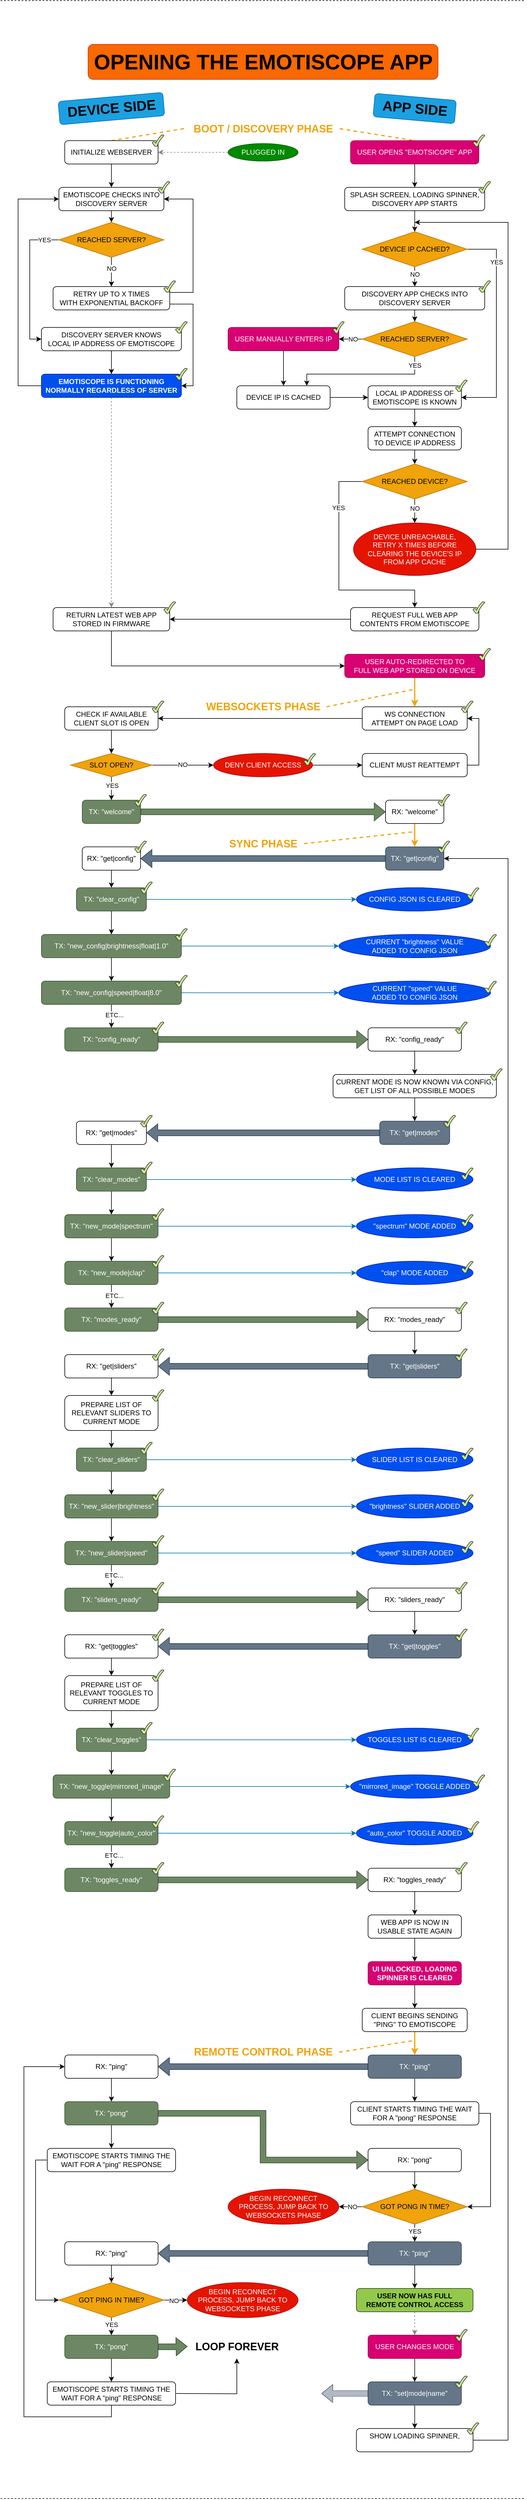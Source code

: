 <mxfile version="23.0.2" type="device">
  <diagram name="Page-1" id="m7h62sNd-sG1F1xwPiXm">
    <mxGraphModel dx="1579" dy="689" grid="1" gridSize="10" guides="1" tooltips="1" connect="1" arrows="1" fold="1" page="0" pageScale="1" pageWidth="850" pageHeight="1100" background="none" math="0" shadow="0">
      <root>
        <mxCell id="0" />
        <mxCell id="1" parent="0" />
        <mxCell id="NTMGxPznewrnkhfxIfuZ-9" value="" style="endArrow=none;dashed=1;html=1;rounded=0;exitX=0.5;exitY=0;exitDx=0;exitDy=0;strokeColor=#F0A30A;entryX=-0.011;entryY=0.522;entryDx=0;entryDy=0;entryPerimeter=0;strokeWidth=2;" parent="1" source="rlILf8Csak6X1hhZwI38-2" target="rlILf8Csak6X1hhZwI38-198" edge="1">
          <mxGeometry width="50" height="50" relative="1" as="geometry">
            <mxPoint x="354" y="340" as="sourcePoint" />
            <mxPoint x="505" y="310" as="targetPoint" />
          </mxGeometry>
        </mxCell>
        <mxCell id="NTMGxPznewrnkhfxIfuZ-10" value="" style="endArrow=none;dashed=1;html=1;rounded=0;exitX=1.006;exitY=0.535;exitDx=0;exitDy=0;strokeColor=#F0A30A;entryX=0.5;entryY=0;entryDx=0;entryDy=0;exitPerimeter=0;strokeWidth=2;" parent="1" source="rlILf8Csak6X1hhZwI38-198" target="rlILf8Csak6X1hhZwI38-8" edge="1">
          <mxGeometry width="50" height="50" relative="1" as="geometry">
            <mxPoint x="375" y="331" as="sourcePoint" />
            <mxPoint x="502" y="320" as="targetPoint" />
          </mxGeometry>
        </mxCell>
        <mxCell id="rlILf8Csak6X1hhZwI38-239" style="edgeStyle=orthogonalEdgeStyle;rounded=0;orthogonalLoop=1;jettySize=auto;html=1;exitX=0;exitY=0.5;exitDx=0;exitDy=0;entryX=1;entryY=0.5;entryDx=0;entryDy=0;dashed=1;strokeColor=#878787;" parent="1" source="rlILf8Csak6X1hhZwI38-1" target="rlILf8Csak6X1hhZwI38-2" edge="1">
          <mxGeometry relative="1" as="geometry" />
        </mxCell>
        <mxCell id="rlILf8Csak6X1hhZwI38-1" value="PLUGGED IN" style="ellipse;whiteSpace=wrap;html=1;fillColor=#008a00;fontColor=#ffffff;strokeColor=#005700;" parent="1" vertex="1">
          <mxGeometry x="360" y="245" width="120" height="30" as="geometry" />
        </mxCell>
        <mxCell id="rlILf8Csak6X1hhZwI38-141" style="edgeStyle=orthogonalEdgeStyle;rounded=0;orthogonalLoop=1;jettySize=auto;html=1;exitX=0.5;exitY=1;exitDx=0;exitDy=0;entryX=0.5;entryY=0;entryDx=0;entryDy=0;" parent="1" source="rlILf8Csak6X1hhZwI38-2" target="rlILf8Csak6X1hhZwI38-140" edge="1">
          <mxGeometry relative="1" as="geometry" />
        </mxCell>
        <mxCell id="rlILf8Csak6X1hhZwI38-2" value="INITIALIZE WEBSERVER" style="rounded=1;whiteSpace=wrap;html=1;" parent="1" vertex="1">
          <mxGeometry x="80" y="240" width="160" height="40" as="geometry" />
        </mxCell>
        <mxCell id="rlILf8Csak6X1hhZwI38-3" value="&lt;b&gt;DEVICE SIDE&lt;/b&gt;" style="text;html=1;align=center;verticalAlign=middle;resizable=0;points=[];autosize=1;strokeColor=#006EAF;fillColor=#1ba1e2;fontSize=24;fontStyle=0;labelBackgroundColor=none;labelBorderColor=none;perimeterSpacing=0;fontColor=#050505;rounded=1;glass=0;shadow=0;rotation=355;" parent="1" vertex="1">
          <mxGeometry x="70" y="165" width="180" height="40" as="geometry" />
        </mxCell>
        <mxCell id="rlILf8Csak6X1hhZwI38-123" style="edgeStyle=orthogonalEdgeStyle;rounded=0;orthogonalLoop=1;jettySize=auto;html=1;exitX=0.5;exitY=1;exitDx=0;exitDy=0;entryX=0.5;entryY=0;entryDx=0;entryDy=0;" parent="1" source="rlILf8Csak6X1hhZwI38-8" target="rlILf8Csak6X1hhZwI38-122" edge="1">
          <mxGeometry relative="1" as="geometry" />
        </mxCell>
        <mxCell id="rlILf8Csak6X1hhZwI38-8" value="USER OPENS &quot;EMOTSICOPE&quot; APP" style="rounded=1;whiteSpace=wrap;html=1;fillColor=#d80073;fontColor=#ffffff;strokeColor=#A50040;" parent="1" vertex="1">
          <mxGeometry x="570" y="240" width="220" height="40" as="geometry" />
        </mxCell>
        <mxCell id="rlILf8Csak6X1hhZwI38-13" style="edgeStyle=orthogonalEdgeStyle;rounded=0;orthogonalLoop=1;jettySize=auto;html=1;exitX=0;exitY=0.5;exitDx=0;exitDy=0;entryX=1;entryY=0.5;entryDx=0;entryDy=0;" parent="1" source="rlILf8Csak6X1hhZwI38-10" target="rlILf8Csak6X1hhZwI38-12" edge="1">
          <mxGeometry relative="1" as="geometry" />
        </mxCell>
        <mxCell id="rlILf8Csak6X1hhZwI38-10" value="WS CONNECTION&lt;br&gt;ATTEMPT ON PAGE LOAD" style="rounded=1;whiteSpace=wrap;html=1;" parent="1" vertex="1">
          <mxGeometry x="590" y="1210" width="180" height="40" as="geometry" />
        </mxCell>
        <mxCell id="rlILf8Csak6X1hhZwI38-15" style="edgeStyle=orthogonalEdgeStyle;rounded=0;orthogonalLoop=1;jettySize=auto;html=1;exitX=0.5;exitY=1;exitDx=0;exitDy=0;entryX=0.5;entryY=0;entryDx=0;entryDy=0;" parent="1" source="rlILf8Csak6X1hhZwI38-12" target="rlILf8Csak6X1hhZwI38-14" edge="1">
          <mxGeometry relative="1" as="geometry" />
        </mxCell>
        <mxCell id="rlILf8Csak6X1hhZwI38-12" value="CHECK IF AVAILABLE&lt;br&gt;CLIENT SLOT IS OPEN" style="rounded=1;whiteSpace=wrap;html=1;" parent="1" vertex="1">
          <mxGeometry x="80" y="1210" width="160" height="40" as="geometry" />
        </mxCell>
        <mxCell id="rlILf8Csak6X1hhZwI38-19" style="edgeStyle=orthogonalEdgeStyle;rounded=0;orthogonalLoop=1;jettySize=auto;html=1;exitX=1;exitY=0.5;exitDx=0;exitDy=0;entryX=0;entryY=0.5;entryDx=0;entryDy=0;" parent="1" source="rlILf8Csak6X1hhZwI38-14" target="rlILf8Csak6X1hhZwI38-18" edge="1">
          <mxGeometry relative="1" as="geometry" />
        </mxCell>
        <mxCell id="rlILf8Csak6X1hhZwI38-21" value="NO" style="edgeLabel;html=1;align=center;verticalAlign=middle;resizable=0;points=[];" parent="rlILf8Csak6X1hhZwI38-19" vertex="1" connectable="0">
          <mxGeometry x="-0.022" y="1" relative="1" as="geometry">
            <mxPoint as="offset" />
          </mxGeometry>
        </mxCell>
        <mxCell id="rlILf8Csak6X1hhZwI38-23" style="edgeStyle=orthogonalEdgeStyle;rounded=0;orthogonalLoop=1;jettySize=auto;html=1;exitX=0.5;exitY=1;exitDx=0;exitDy=0;" parent="1" source="rlILf8Csak6X1hhZwI38-14" target="rlILf8Csak6X1hhZwI38-22" edge="1">
          <mxGeometry relative="1" as="geometry" />
        </mxCell>
        <mxCell id="rlILf8Csak6X1hhZwI38-24" value="YES" style="edgeLabel;html=1;align=center;verticalAlign=middle;resizable=0;points=[];" parent="rlILf8Csak6X1hhZwI38-23" vertex="1" connectable="0">
          <mxGeometry x="-0.238" y="1" relative="1" as="geometry">
            <mxPoint as="offset" />
          </mxGeometry>
        </mxCell>
        <mxCell id="rlILf8Csak6X1hhZwI38-14" value="SLOT OPEN?" style="rhombus;whiteSpace=wrap;html=1;fillColor=#f0a30a;fontColor=#000000;strokeColor=#BD7000;" parent="1" vertex="1">
          <mxGeometry x="90" y="1290" width="140" height="40" as="geometry" />
        </mxCell>
        <mxCell id="rlILf8Csak6X1hhZwI38-30" style="edgeStyle=orthogonalEdgeStyle;rounded=0;orthogonalLoop=1;jettySize=auto;html=1;exitX=1;exitY=0.5;exitDx=0;exitDy=0;entryX=0;entryY=0.5;entryDx=0;entryDy=0;" parent="1" source="rlILf8Csak6X1hhZwI38-18" target="rlILf8Csak6X1hhZwI38-29" edge="1">
          <mxGeometry relative="1" as="geometry" />
        </mxCell>
        <mxCell id="rlILf8Csak6X1hhZwI38-18" value="DENY CLIENT ACCESS" style="ellipse;whiteSpace=wrap;html=1;fillColor=#e51400;strokeColor=#B20000;fontColor=#ffffff;" parent="1" vertex="1">
          <mxGeometry x="335" y="1290" width="170" height="40" as="geometry" />
        </mxCell>
        <mxCell id="rlILf8Csak6X1hhZwI38-26" style="edgeStyle=orthogonalEdgeStyle;rounded=0;orthogonalLoop=1;jettySize=auto;html=1;exitX=1;exitY=0.5;exitDx=0;exitDy=0;entryX=0;entryY=0.5;entryDx=0;entryDy=0;shape=flexArrow;fillColor=#6d8764;strokeColor=#3A5431;" parent="1" source="rlILf8Csak6X1hhZwI38-22" target="rlILf8Csak6X1hhZwI38-25" edge="1">
          <mxGeometry relative="1" as="geometry" />
        </mxCell>
        <mxCell id="rlILf8Csak6X1hhZwI38-22" value="TX: &quot;welcome&quot;" style="rounded=1;whiteSpace=wrap;html=1;fillColor=#6d8764;fontColor=#ffffff;strokeColor=#3A5431;" parent="1" vertex="1">
          <mxGeometry x="110" y="1370" width="100" height="40" as="geometry" />
        </mxCell>
        <mxCell id="rlILf8Csak6X1hhZwI38-34" style="edgeStyle=orthogonalEdgeStyle;rounded=0;orthogonalLoop=1;jettySize=auto;html=1;exitX=0.5;exitY=1;exitDx=0;exitDy=0;entryX=0.5;entryY=0;entryDx=0;entryDy=0;strokeColor=#F0A30A;strokeWidth=2;" parent="1" source="rlILf8Csak6X1hhZwI38-25" target="rlILf8Csak6X1hhZwI38-32" edge="1">
          <mxGeometry relative="1" as="geometry" />
        </mxCell>
        <mxCell id="rlILf8Csak6X1hhZwI38-25" value="RX: &quot;welcome&quot;" style="rounded=1;whiteSpace=wrap;html=1;" parent="1" vertex="1">
          <mxGeometry x="630" y="1370" width="100" height="40" as="geometry" />
        </mxCell>
        <mxCell id="rlILf8Csak6X1hhZwI38-31" style="edgeStyle=orthogonalEdgeStyle;rounded=0;orthogonalLoop=1;jettySize=auto;html=1;exitX=1;exitY=0.5;exitDx=0;exitDy=0;entryX=1;entryY=0.5;entryDx=0;entryDy=0;" parent="1" source="rlILf8Csak6X1hhZwI38-29" target="rlILf8Csak6X1hhZwI38-10" edge="1">
          <mxGeometry relative="1" as="geometry" />
        </mxCell>
        <mxCell id="rlILf8Csak6X1hhZwI38-29" value="CLIENT MUST REATTEMPT" style="rounded=1;whiteSpace=wrap;html=1;" parent="1" vertex="1">
          <mxGeometry x="590" y="1290" width="180" height="40" as="geometry" />
        </mxCell>
        <mxCell id="rlILf8Csak6X1hhZwI38-36" style="edgeStyle=orthogonalEdgeStyle;rounded=0;orthogonalLoop=1;jettySize=auto;html=1;exitX=0;exitY=0.5;exitDx=0;exitDy=0;entryX=1;entryY=0.5;entryDx=0;entryDy=0;shape=flexArrow;fillColor=#647687;strokeColor=#314354;" parent="1" source="rlILf8Csak6X1hhZwI38-32" target="rlILf8Csak6X1hhZwI38-35" edge="1">
          <mxGeometry relative="1" as="geometry" />
        </mxCell>
        <mxCell id="rlILf8Csak6X1hhZwI38-32" value="TX: &quot;get|config&quot;" style="rounded=1;whiteSpace=wrap;html=1;fillColor=#647687;fontColor=#ffffff;strokeColor=#314354;" parent="1" vertex="1">
          <mxGeometry x="630" y="1450" width="100" height="40" as="geometry" />
        </mxCell>
        <mxCell id="rlILf8Csak6X1hhZwI38-260" style="edgeStyle=orthogonalEdgeStyle;rounded=0;orthogonalLoop=1;jettySize=auto;html=1;exitX=0.5;exitY=1;exitDx=0;exitDy=0;entryX=0.5;entryY=0;entryDx=0;entryDy=0;" parent="1" source="rlILf8Csak6X1hhZwI38-35" target="rlILf8Csak6X1hhZwI38-245" edge="1">
          <mxGeometry relative="1" as="geometry" />
        </mxCell>
        <mxCell id="rlILf8Csak6X1hhZwI38-35" value="RX: &quot;get|config&quot;" style="rounded=1;whiteSpace=wrap;html=1;" parent="1" vertex="1">
          <mxGeometry x="110" y="1450" width="100" height="40" as="geometry" />
        </mxCell>
        <mxCell id="rlILf8Csak6X1hhZwI38-46" style="edgeStyle=orthogonalEdgeStyle;rounded=0;orthogonalLoop=1;jettySize=auto;html=1;exitX=0.5;exitY=1;exitDx=0;exitDy=0;entryX=0.5;entryY=0;entryDx=0;entryDy=0;" parent="1" source="rlILf8Csak6X1hhZwI38-43" target="rlILf8Csak6X1hhZwI38-45" edge="1">
          <mxGeometry relative="1" as="geometry" />
        </mxCell>
        <mxCell id="rlILf8Csak6X1hhZwI38-43" value="CURRENT MODE IS NOW KNOWN VIA CONFIG, GET LIST OF ALL POSSIBLE MODES" style="rounded=1;whiteSpace=wrap;html=1;" parent="1" vertex="1">
          <mxGeometry x="540" y="1840" width="280" height="40" as="geometry" />
        </mxCell>
        <mxCell id="rlILf8Csak6X1hhZwI38-48" style="edgeStyle=orthogonalEdgeStyle;rounded=0;orthogonalLoop=1;jettySize=auto;html=1;exitX=0;exitY=0.5;exitDx=0;exitDy=0;entryX=1;entryY=0.5;entryDx=0;entryDy=0;shape=flexArrow;fillColor=#647687;strokeColor=#314354;" parent="1" source="rlILf8Csak6X1hhZwI38-45" target="rlILf8Csak6X1hhZwI38-47" edge="1">
          <mxGeometry relative="1" as="geometry" />
        </mxCell>
        <mxCell id="rlILf8Csak6X1hhZwI38-45" value="TX: &quot;get|modes&quot;" style="rounded=1;whiteSpace=wrap;html=1;fillColor=#647687;fontColor=#ffffff;strokeColor=#314354;" parent="1" vertex="1">
          <mxGeometry x="620" y="1920" width="120" height="40" as="geometry" />
        </mxCell>
        <mxCell id="rlILf8Csak6X1hhZwI38-50" style="edgeStyle=orthogonalEdgeStyle;rounded=0;orthogonalLoop=1;jettySize=auto;html=1;exitX=0.5;exitY=1;exitDx=0;exitDy=0;entryX=0.5;entryY=0;entryDx=0;entryDy=0;" parent="1" source="rlILf8Csak6X1hhZwI38-47" target="rlILf8Csak6X1hhZwI38-49" edge="1">
          <mxGeometry relative="1" as="geometry" />
        </mxCell>
        <mxCell id="rlILf8Csak6X1hhZwI38-47" value="RX: &quot;get|modes&quot;" style="rounded=1;whiteSpace=wrap;html=1;" parent="1" vertex="1">
          <mxGeometry x="100" y="1920" width="120" height="40" as="geometry" />
        </mxCell>
        <mxCell id="rlILf8Csak6X1hhZwI38-52" style="edgeStyle=orthogonalEdgeStyle;rounded=0;orthogonalLoop=1;jettySize=auto;html=1;exitX=1;exitY=0.5;exitDx=0;exitDy=0;entryX=0;entryY=0.5;entryDx=0;entryDy=0;fillColor=#1ba1e2;strokeColor=#006EAF;" parent="1" source="rlILf8Csak6X1hhZwI38-49" target="rlILf8Csak6X1hhZwI38-76" edge="1">
          <mxGeometry relative="1" as="geometry" />
        </mxCell>
        <mxCell id="rlILf8Csak6X1hhZwI38-55" style="edgeStyle=orthogonalEdgeStyle;rounded=0;orthogonalLoop=1;jettySize=auto;html=1;exitX=0.5;exitY=1;exitDx=0;exitDy=0;entryX=0.5;entryY=0;entryDx=0;entryDy=0;" parent="1" source="rlILf8Csak6X1hhZwI38-49" target="rlILf8Csak6X1hhZwI38-54" edge="1">
          <mxGeometry relative="1" as="geometry" />
        </mxCell>
        <mxCell id="rlILf8Csak6X1hhZwI38-49" value="TX: &quot;clear_modes&quot;" style="rounded=1;whiteSpace=wrap;html=1;fillColor=#6d8764;fontColor=#ffffff;strokeColor=#3A5431;" parent="1" vertex="1">
          <mxGeometry x="100" y="2000" width="120" height="40" as="geometry" />
        </mxCell>
        <mxCell id="rlILf8Csak6X1hhZwI38-51" value="MODE LIST IS CLEARED" style="rounded=1;whiteSpace=wrap;html=1;shape=ellipse;perimeter=ellipsePerimeter;fillColor=#0050ef;fontColor=#ffffff;strokeColor=#001DBC;" parent="1" vertex="1">
          <mxGeometry x="600" y="2000" width="160" height="40" as="geometry" />
        </mxCell>
        <mxCell id="rlILf8Csak6X1hhZwI38-57" style="edgeStyle=orthogonalEdgeStyle;rounded=0;orthogonalLoop=1;jettySize=auto;html=1;exitX=1;exitY=0.5;exitDx=0;exitDy=0;entryX=0;entryY=0.5;entryDx=0;entryDy=0;fillColor=#1ba1e2;strokeColor=#006EAF;" parent="1" source="rlILf8Csak6X1hhZwI38-54" target="rlILf8Csak6X1hhZwI38-56" edge="1">
          <mxGeometry relative="1" as="geometry" />
        </mxCell>
        <mxCell id="rlILf8Csak6X1hhZwI38-59" style="edgeStyle=orthogonalEdgeStyle;rounded=0;orthogonalLoop=1;jettySize=auto;html=1;exitX=0.5;exitY=1;exitDx=0;exitDy=0;entryX=0.5;entryY=0;entryDx=0;entryDy=0;" parent="1" source="rlILf8Csak6X1hhZwI38-54" target="rlILf8Csak6X1hhZwI38-58" edge="1">
          <mxGeometry relative="1" as="geometry" />
        </mxCell>
        <mxCell id="rlILf8Csak6X1hhZwI38-54" value="TX: &quot;new_mode|spectrum&quot;" style="rounded=1;whiteSpace=wrap;html=1;fillColor=#6d8764;fontColor=#ffffff;strokeColor=#3A5431;" parent="1" vertex="1">
          <mxGeometry x="80" y="2080" width="160" height="40" as="geometry" />
        </mxCell>
        <mxCell id="rlILf8Csak6X1hhZwI38-56" value="&quot;spectrum&quot; MODE ADDED" style="rounded=1;whiteSpace=wrap;html=1;shape=ellipse;perimeter=ellipsePerimeter;fillColor=#0050ef;fontColor=#ffffff;strokeColor=#001DBC;" parent="1" vertex="1">
          <mxGeometry x="580" y="2080" width="200" height="40" as="geometry" />
        </mxCell>
        <mxCell id="rlILf8Csak6X1hhZwI38-61" style="edgeStyle=orthogonalEdgeStyle;rounded=0;orthogonalLoop=1;jettySize=auto;html=1;exitX=1;exitY=0.5;exitDx=0;exitDy=0;entryX=0;entryY=0.5;entryDx=0;entryDy=0;fillColor=#1ba1e2;strokeColor=#006EAF;" parent="1" source="rlILf8Csak6X1hhZwI38-58" target="rlILf8Csak6X1hhZwI38-60" edge="1">
          <mxGeometry relative="1" as="geometry" />
        </mxCell>
        <mxCell id="rlILf8Csak6X1hhZwI38-64" style="edgeStyle=orthogonalEdgeStyle;rounded=0;orthogonalLoop=1;jettySize=auto;html=1;exitX=0.5;exitY=1;exitDx=0;exitDy=0;entryX=0.5;entryY=0;entryDx=0;entryDy=0;" parent="1" source="rlILf8Csak6X1hhZwI38-58" target="rlILf8Csak6X1hhZwI38-62" edge="1">
          <mxGeometry relative="1" as="geometry" />
        </mxCell>
        <mxCell id="rlILf8Csak6X1hhZwI38-65" value="ETC..." style="edgeLabel;html=1;align=center;verticalAlign=middle;resizable=0;points=[];" parent="rlILf8Csak6X1hhZwI38-64" vertex="1" connectable="0">
          <mxGeometry x="-0.169" y="1" relative="1" as="geometry">
            <mxPoint x="4" y="2" as="offset" />
          </mxGeometry>
        </mxCell>
        <mxCell id="rlILf8Csak6X1hhZwI38-58" value="TX: &quot;new_mode|clap&quot;" style="rounded=1;whiteSpace=wrap;html=1;fillColor=#6d8764;fontColor=#ffffff;strokeColor=#3A5431;" parent="1" vertex="1">
          <mxGeometry x="80" y="2160" width="160" height="40" as="geometry" />
        </mxCell>
        <mxCell id="rlILf8Csak6X1hhZwI38-60" value="&quot;clap&quot; MODE ADDED" style="rounded=1;whiteSpace=wrap;html=1;shape=ellipse;perimeter=ellipsePerimeter;fillColor=#0050ef;fontColor=#ffffff;strokeColor=#001DBC;" parent="1" vertex="1">
          <mxGeometry x="580" y="2160" width="200" height="40" as="geometry" />
        </mxCell>
        <mxCell id="rlILf8Csak6X1hhZwI38-69" style="edgeStyle=orthogonalEdgeStyle;rounded=0;orthogonalLoop=1;jettySize=auto;html=1;exitX=1;exitY=0.5;exitDx=0;exitDy=0;entryX=0;entryY=0.5;entryDx=0;entryDy=0;shape=flexArrow;fillColor=#6d8764;strokeColor=#3A5431;" parent="1" source="rlILf8Csak6X1hhZwI38-62" target="rlILf8Csak6X1hhZwI38-66" edge="1">
          <mxGeometry relative="1" as="geometry" />
        </mxCell>
        <mxCell id="rlILf8Csak6X1hhZwI38-62" value="TX: &quot;modes_ready&quot;" style="rounded=1;whiteSpace=wrap;html=1;fillColor=#6d8764;fontColor=#ffffff;strokeColor=#3A5431;" parent="1" vertex="1">
          <mxGeometry x="80" y="2240" width="160" height="40" as="geometry" />
        </mxCell>
        <mxCell id="rlILf8Csak6X1hhZwI38-68" style="edgeStyle=orthogonalEdgeStyle;rounded=0;orthogonalLoop=1;jettySize=auto;html=1;exitX=0.5;exitY=1;exitDx=0;exitDy=0;entryX=0.5;entryY=0;entryDx=0;entryDy=0;" parent="1" source="rlILf8Csak6X1hhZwI38-66" target="rlILf8Csak6X1hhZwI38-67" edge="1">
          <mxGeometry relative="1" as="geometry" />
        </mxCell>
        <mxCell id="rlILf8Csak6X1hhZwI38-66" value="RX: &quot;modes_ready&quot;" style="rounded=1;whiteSpace=wrap;html=1;" parent="1" vertex="1">
          <mxGeometry x="600" y="2240" width="160" height="40" as="geometry" />
        </mxCell>
        <mxCell id="rlILf8Csak6X1hhZwI38-71" style="edgeStyle=orthogonalEdgeStyle;rounded=0;orthogonalLoop=1;jettySize=auto;html=1;exitX=0;exitY=0.5;exitDx=0;exitDy=0;entryX=1;entryY=0.5;entryDx=0;entryDy=0;shape=flexArrow;fillColor=#647687;strokeColor=#314354;" parent="1" source="rlILf8Csak6X1hhZwI38-67" target="rlILf8Csak6X1hhZwI38-70" edge="1">
          <mxGeometry relative="1" as="geometry" />
        </mxCell>
        <mxCell id="rlILf8Csak6X1hhZwI38-67" value="TX: &quot;get|sliders&quot;" style="rounded=1;whiteSpace=wrap;html=1;fillColor=#647687;fontColor=#ffffff;strokeColor=#314354;" parent="1" vertex="1">
          <mxGeometry x="600" y="2320" width="160" height="40" as="geometry" />
        </mxCell>
        <mxCell id="rlILf8Csak6X1hhZwI38-73" style="edgeStyle=orthogonalEdgeStyle;rounded=0;orthogonalLoop=1;jettySize=auto;html=1;exitX=0.5;exitY=1;exitDx=0;exitDy=0;entryX=0.5;entryY=0;entryDx=0;entryDy=0;" parent="1" source="rlILf8Csak6X1hhZwI38-70" target="rlILf8Csak6X1hhZwI38-72" edge="1">
          <mxGeometry relative="1" as="geometry" />
        </mxCell>
        <mxCell id="rlILf8Csak6X1hhZwI38-70" value="RX: &quot;get|sliders&quot;" style="rounded=1;whiteSpace=wrap;html=1;" parent="1" vertex="1">
          <mxGeometry x="80" y="2320" width="160" height="40" as="geometry" />
        </mxCell>
        <mxCell id="rlILf8Csak6X1hhZwI38-75" style="edgeStyle=orthogonalEdgeStyle;rounded=0;orthogonalLoop=1;jettySize=auto;html=1;exitX=0.5;exitY=1;exitDx=0;exitDy=0;entryX=0.5;entryY=0;entryDx=0;entryDy=0;" parent="1" source="rlILf8Csak6X1hhZwI38-72" target="rlILf8Csak6X1hhZwI38-74" edge="1">
          <mxGeometry relative="1" as="geometry" />
        </mxCell>
        <mxCell id="rlILf8Csak6X1hhZwI38-72" value="PREPARE LIST OF RELEVANT SLIDERS TO CURRENT MODE" style="rounded=1;whiteSpace=wrap;html=1;" parent="1" vertex="1">
          <mxGeometry x="80" y="2390" width="160" height="60" as="geometry" />
        </mxCell>
        <mxCell id="rlILf8Csak6X1hhZwI38-80" style="edgeStyle=orthogonalEdgeStyle;rounded=0;orthogonalLoop=1;jettySize=auto;html=1;exitX=1;exitY=0.5;exitDx=0;exitDy=0;entryX=0;entryY=0.5;entryDx=0;entryDy=0;fillColor=#1ba1e2;strokeColor=#006EAF;" parent="1" source="rlILf8Csak6X1hhZwI38-74" target="rlILf8Csak6X1hhZwI38-78" edge="1">
          <mxGeometry relative="1" as="geometry" />
        </mxCell>
        <mxCell id="rlILf8Csak6X1hhZwI38-82" style="edgeStyle=orthogonalEdgeStyle;rounded=0;orthogonalLoop=1;jettySize=auto;html=1;exitX=0.5;exitY=1;exitDx=0;exitDy=0;entryX=0.5;entryY=0;entryDx=0;entryDy=0;" parent="1" source="rlILf8Csak6X1hhZwI38-74" target="rlILf8Csak6X1hhZwI38-81" edge="1">
          <mxGeometry relative="1" as="geometry" />
        </mxCell>
        <mxCell id="rlILf8Csak6X1hhZwI38-74" value="TX: &quot;clear_sliders&quot;" style="rounded=1;whiteSpace=wrap;html=1;fillColor=#6d8764;fontColor=#ffffff;strokeColor=#3A5431;" parent="1" vertex="1">
          <mxGeometry x="100" y="2480" width="120" height="40" as="geometry" />
        </mxCell>
        <mxCell id="rlILf8Csak6X1hhZwI38-76" value="MODE LIST IS CLEARED" style="rounded=1;whiteSpace=wrap;html=1;shape=ellipse;perimeter=ellipsePerimeter;fillColor=#0050ef;fontColor=#ffffff;strokeColor=#001DBC;" parent="1" vertex="1">
          <mxGeometry x="580" y="2000" width="200" height="40" as="geometry" />
        </mxCell>
        <mxCell id="rlILf8Csak6X1hhZwI38-78" value="SLIDER LIST IS CLEARED" style="rounded=1;whiteSpace=wrap;html=1;shape=ellipse;perimeter=ellipsePerimeter;fillColor=#0050ef;fontColor=#ffffff;strokeColor=#001DBC;" parent="1" vertex="1">
          <mxGeometry x="580" y="2480" width="200" height="40" as="geometry" />
        </mxCell>
        <mxCell id="rlILf8Csak6X1hhZwI38-84" style="edgeStyle=orthogonalEdgeStyle;rounded=0;orthogonalLoop=1;jettySize=auto;html=1;exitX=1;exitY=0.5;exitDx=0;exitDy=0;entryX=0;entryY=0.5;entryDx=0;entryDy=0;fillColor=#1ba1e2;strokeColor=#006EAF;" parent="1" source="rlILf8Csak6X1hhZwI38-81" target="rlILf8Csak6X1hhZwI38-83" edge="1">
          <mxGeometry relative="1" as="geometry" />
        </mxCell>
        <mxCell id="rlILf8Csak6X1hhZwI38-88" style="edgeStyle=orthogonalEdgeStyle;rounded=0;orthogonalLoop=1;jettySize=auto;html=1;exitX=0.5;exitY=1;exitDx=0;exitDy=0;entryX=0.5;entryY=0;entryDx=0;entryDy=0;" parent="1" source="rlILf8Csak6X1hhZwI38-81" target="rlILf8Csak6X1hhZwI38-86" edge="1">
          <mxGeometry relative="1" as="geometry" />
        </mxCell>
        <mxCell id="rlILf8Csak6X1hhZwI38-81" value="TX: &quot;new_slider|brightness&quot;" style="rounded=1;whiteSpace=wrap;html=1;fillColor=#6d8764;fontColor=#ffffff;strokeColor=#3A5431;" parent="1" vertex="1">
          <mxGeometry x="80" y="2560" width="160" height="40" as="geometry" />
        </mxCell>
        <mxCell id="rlILf8Csak6X1hhZwI38-83" value="&quot;brightness&quot; SLIDER ADDED" style="rounded=1;whiteSpace=wrap;html=1;shape=ellipse;perimeter=ellipsePerimeter;fillColor=#0050ef;fontColor=#ffffff;strokeColor=#001DBC;" parent="1" vertex="1">
          <mxGeometry x="580" y="2560" width="200" height="40" as="geometry" />
        </mxCell>
        <mxCell id="rlILf8Csak6X1hhZwI38-85" style="edgeStyle=orthogonalEdgeStyle;rounded=0;orthogonalLoop=1;jettySize=auto;html=1;exitX=1;exitY=0.5;exitDx=0;exitDy=0;entryX=0;entryY=0.5;entryDx=0;entryDy=0;fillColor=#1ba1e2;strokeColor=#006EAF;" parent="1" source="rlILf8Csak6X1hhZwI38-86" target="rlILf8Csak6X1hhZwI38-87" edge="1">
          <mxGeometry relative="1" as="geometry" />
        </mxCell>
        <mxCell id="rlILf8Csak6X1hhZwI38-90" style="edgeStyle=orthogonalEdgeStyle;rounded=0;orthogonalLoop=1;jettySize=auto;html=1;exitX=0.5;exitY=1;exitDx=0;exitDy=0;entryX=0.5;entryY=0;entryDx=0;entryDy=0;" parent="1" source="rlILf8Csak6X1hhZwI38-86" target="rlILf8Csak6X1hhZwI38-89" edge="1">
          <mxGeometry relative="1" as="geometry" />
        </mxCell>
        <mxCell id="rlILf8Csak6X1hhZwI38-115" value="ETC..." style="edgeLabel;html=1;align=center;verticalAlign=middle;resizable=0;points=[];" parent="rlILf8Csak6X1hhZwI38-90" vertex="1" connectable="0">
          <mxGeometry x="0.038" y="1" relative="1" as="geometry">
            <mxPoint x="3" y="-3" as="offset" />
          </mxGeometry>
        </mxCell>
        <mxCell id="rlILf8Csak6X1hhZwI38-86" value="TX: &quot;new_slider|speed&quot;" style="rounded=1;whiteSpace=wrap;html=1;fillColor=#6d8764;fontColor=#ffffff;strokeColor=#3A5431;" parent="1" vertex="1">
          <mxGeometry x="80" y="2640" width="160" height="40" as="geometry" />
        </mxCell>
        <mxCell id="rlILf8Csak6X1hhZwI38-87" value="&quot;speed&quot; SLIDER ADDED" style="rounded=1;whiteSpace=wrap;html=1;shape=ellipse;perimeter=ellipsePerimeter;fillColor=#0050ef;fontColor=#ffffff;strokeColor=#001DBC;" parent="1" vertex="1">
          <mxGeometry x="580" y="2640" width="200" height="40" as="geometry" />
        </mxCell>
        <mxCell id="rlILf8Csak6X1hhZwI38-92" style="edgeStyle=orthogonalEdgeStyle;rounded=0;orthogonalLoop=1;jettySize=auto;html=1;exitX=1;exitY=0.5;exitDx=0;exitDy=0;entryX=0;entryY=0.5;entryDx=0;entryDy=0;shape=flexArrow;fillColor=#6d8764;strokeColor=#3A5431;" parent="1" source="rlILf8Csak6X1hhZwI38-89" target="rlILf8Csak6X1hhZwI38-91" edge="1">
          <mxGeometry relative="1" as="geometry" />
        </mxCell>
        <mxCell id="rlILf8Csak6X1hhZwI38-89" value="TX: &quot;sliders_ready&quot;" style="rounded=1;whiteSpace=wrap;html=1;fillColor=#6d8764;fontColor=#ffffff;strokeColor=#3A5431;" parent="1" vertex="1">
          <mxGeometry x="80" y="2720" width="160" height="40" as="geometry" />
        </mxCell>
        <mxCell id="rlILf8Csak6X1hhZwI38-114" style="edgeStyle=orthogonalEdgeStyle;rounded=0;orthogonalLoop=1;jettySize=auto;html=1;exitX=0.5;exitY=1;exitDx=0;exitDy=0;entryX=0.5;entryY=0;entryDx=0;entryDy=0;" parent="1" source="rlILf8Csak6X1hhZwI38-91" target="rlILf8Csak6X1hhZwI38-94" edge="1">
          <mxGeometry relative="1" as="geometry" />
        </mxCell>
        <mxCell id="rlILf8Csak6X1hhZwI38-91" value="RX: &quot;sliders_ready&quot;" style="rounded=1;whiteSpace=wrap;html=1;" parent="1" vertex="1">
          <mxGeometry x="600" y="2720" width="160" height="40" as="geometry" />
        </mxCell>
        <mxCell id="rlILf8Csak6X1hhZwI38-93" style="edgeStyle=orthogonalEdgeStyle;rounded=0;orthogonalLoop=1;jettySize=auto;html=1;exitX=0;exitY=0.5;exitDx=0;exitDy=0;entryX=1;entryY=0.5;entryDx=0;entryDy=0;shape=flexArrow;fillColor=#647687;strokeColor=#314354;" parent="1" source="rlILf8Csak6X1hhZwI38-94" target="rlILf8Csak6X1hhZwI38-96" edge="1">
          <mxGeometry relative="1" as="geometry" />
        </mxCell>
        <mxCell id="rlILf8Csak6X1hhZwI38-94" value="TX: &quot;get|toggles&quot;" style="rounded=1;whiteSpace=wrap;html=1;fillColor=#647687;fontColor=#ffffff;strokeColor=#314354;" parent="1" vertex="1">
          <mxGeometry x="600" y="2800" width="160" height="40" as="geometry" />
        </mxCell>
        <mxCell id="rlILf8Csak6X1hhZwI38-95" style="edgeStyle=orthogonalEdgeStyle;rounded=0;orthogonalLoop=1;jettySize=auto;html=1;exitX=0.5;exitY=1;exitDx=0;exitDy=0;entryX=0.5;entryY=0;entryDx=0;entryDy=0;" parent="1" source="rlILf8Csak6X1hhZwI38-96" target="rlILf8Csak6X1hhZwI38-98" edge="1">
          <mxGeometry relative="1" as="geometry" />
        </mxCell>
        <mxCell id="rlILf8Csak6X1hhZwI38-96" value="RX: &quot;get|toggles&quot;" style="rounded=1;whiteSpace=wrap;html=1;" parent="1" vertex="1">
          <mxGeometry x="80" y="2800" width="160" height="40" as="geometry" />
        </mxCell>
        <mxCell id="rlILf8Csak6X1hhZwI38-97" style="edgeStyle=orthogonalEdgeStyle;rounded=0;orthogonalLoop=1;jettySize=auto;html=1;exitX=0.5;exitY=1;exitDx=0;exitDy=0;entryX=0.5;entryY=0;entryDx=0;entryDy=0;" parent="1" source="rlILf8Csak6X1hhZwI38-98" target="rlILf8Csak6X1hhZwI38-101" edge="1">
          <mxGeometry relative="1" as="geometry" />
        </mxCell>
        <mxCell id="rlILf8Csak6X1hhZwI38-98" value="PREPARE LIST OF RELEVANT TOGGLES TO CURRENT MODE" style="rounded=1;whiteSpace=wrap;html=1;" parent="1" vertex="1">
          <mxGeometry x="80" y="2870" width="160" height="60" as="geometry" />
        </mxCell>
        <mxCell id="rlILf8Csak6X1hhZwI38-99" style="edgeStyle=orthogonalEdgeStyle;rounded=0;orthogonalLoop=1;jettySize=auto;html=1;exitX=1;exitY=0.5;exitDx=0;exitDy=0;entryX=0;entryY=0.5;entryDx=0;entryDy=0;fillColor=#1ba1e2;strokeColor=#006EAF;" parent="1" source="rlILf8Csak6X1hhZwI38-101" target="rlILf8Csak6X1hhZwI38-102" edge="1">
          <mxGeometry relative="1" as="geometry" />
        </mxCell>
        <mxCell id="rlILf8Csak6X1hhZwI38-100" style="edgeStyle=orthogonalEdgeStyle;rounded=0;orthogonalLoop=1;jettySize=auto;html=1;exitX=0.5;exitY=1;exitDx=0;exitDy=0;entryX=0.5;entryY=0;entryDx=0;entryDy=0;" parent="1" source="rlILf8Csak6X1hhZwI38-101" target="rlILf8Csak6X1hhZwI38-105" edge="1">
          <mxGeometry relative="1" as="geometry" />
        </mxCell>
        <mxCell id="rlILf8Csak6X1hhZwI38-101" value="TX: &quot;clear_toggles&quot;" style="rounded=1;whiteSpace=wrap;html=1;fillColor=#6d8764;fontColor=#ffffff;strokeColor=#3A5431;" parent="1" vertex="1">
          <mxGeometry x="100" y="2960" width="120" height="40" as="geometry" />
        </mxCell>
        <mxCell id="rlILf8Csak6X1hhZwI38-102" value="TOGGLES LIST IS CLEARED" style="rounded=1;whiteSpace=wrap;html=1;shape=ellipse;perimeter=ellipsePerimeter;fillColor=#0050ef;fontColor=#ffffff;strokeColor=#001DBC;" parent="1" vertex="1">
          <mxGeometry x="580" y="2960" width="200" height="40" as="geometry" />
        </mxCell>
        <mxCell id="rlILf8Csak6X1hhZwI38-103" style="edgeStyle=orthogonalEdgeStyle;rounded=0;orthogonalLoop=1;jettySize=auto;html=1;exitX=1;exitY=0.5;exitDx=0;exitDy=0;entryX=0;entryY=0.5;entryDx=0;entryDy=0;fillColor=#1ba1e2;strokeColor=#006EAF;" parent="1" source="rlILf8Csak6X1hhZwI38-105" target="rlILf8Csak6X1hhZwI38-106" edge="1">
          <mxGeometry relative="1" as="geometry" />
        </mxCell>
        <mxCell id="rlILf8Csak6X1hhZwI38-104" style="edgeStyle=orthogonalEdgeStyle;rounded=0;orthogonalLoop=1;jettySize=auto;html=1;exitX=0.5;exitY=1;exitDx=0;exitDy=0;entryX=0.5;entryY=0;entryDx=0;entryDy=0;" parent="1" source="rlILf8Csak6X1hhZwI38-105" target="rlILf8Csak6X1hhZwI38-109" edge="1">
          <mxGeometry relative="1" as="geometry" />
        </mxCell>
        <mxCell id="rlILf8Csak6X1hhZwI38-105" value="TX: &quot;new_toggle|mirrored_image&quot;" style="rounded=1;whiteSpace=wrap;html=1;fillColor=#6d8764;fontColor=#ffffff;strokeColor=#3A5431;" parent="1" vertex="1">
          <mxGeometry x="60" y="3040" width="200" height="40" as="geometry" />
        </mxCell>
        <mxCell id="rlILf8Csak6X1hhZwI38-106" value="&quot;mirrored_image&quot; TOGGLE ADDED" style="rounded=1;whiteSpace=wrap;html=1;shape=ellipse;perimeter=ellipsePerimeter;fillColor=#0050ef;fontColor=#ffffff;strokeColor=#001DBC;" parent="1" vertex="1">
          <mxGeometry x="570" y="3040" width="220" height="40" as="geometry" />
        </mxCell>
        <mxCell id="rlILf8Csak6X1hhZwI38-107" style="edgeStyle=orthogonalEdgeStyle;rounded=0;orthogonalLoop=1;jettySize=auto;html=1;exitX=1;exitY=0.5;exitDx=0;exitDy=0;entryX=0;entryY=0.5;entryDx=0;entryDy=0;fillColor=#1ba1e2;strokeColor=#006EAF;" parent="1" source="rlILf8Csak6X1hhZwI38-109" target="rlILf8Csak6X1hhZwI38-110" edge="1">
          <mxGeometry relative="1" as="geometry" />
        </mxCell>
        <mxCell id="rlILf8Csak6X1hhZwI38-108" style="edgeStyle=orthogonalEdgeStyle;rounded=0;orthogonalLoop=1;jettySize=auto;html=1;exitX=0.5;exitY=1;exitDx=0;exitDy=0;entryX=0.5;entryY=0;entryDx=0;entryDy=0;" parent="1" source="rlILf8Csak6X1hhZwI38-109" target="rlILf8Csak6X1hhZwI38-112" edge="1">
          <mxGeometry relative="1" as="geometry" />
        </mxCell>
        <mxCell id="rlILf8Csak6X1hhZwI38-116" value="ETC..." style="edgeLabel;html=1;align=center;verticalAlign=middle;resizable=0;points=[];" parent="rlILf8Csak6X1hhZwI38-108" vertex="1" connectable="0">
          <mxGeometry x="0.038" y="-1" relative="1" as="geometry">
            <mxPoint x="5" y="-3" as="offset" />
          </mxGeometry>
        </mxCell>
        <mxCell id="rlILf8Csak6X1hhZwI38-109" value="TX: &quot;new_toggle|auto_color&quot;" style="rounded=1;whiteSpace=wrap;html=1;fillColor=#6d8764;fontColor=#ffffff;strokeColor=#3A5431;" parent="1" vertex="1">
          <mxGeometry x="80" y="3120" width="160" height="40" as="geometry" />
        </mxCell>
        <mxCell id="rlILf8Csak6X1hhZwI38-110" value="&quot;auto_color&quot; TOGGLE ADDED" style="rounded=1;whiteSpace=wrap;html=1;shape=ellipse;perimeter=ellipsePerimeter;fillColor=#0050ef;fontColor=#ffffff;strokeColor=#001DBC;" parent="1" vertex="1">
          <mxGeometry x="580" y="3120" width="200" height="40" as="geometry" />
        </mxCell>
        <mxCell id="rlILf8Csak6X1hhZwI38-111" style="edgeStyle=orthogonalEdgeStyle;rounded=0;orthogonalLoop=1;jettySize=auto;html=1;exitX=1;exitY=0.5;exitDx=0;exitDy=0;entryX=0;entryY=0.5;entryDx=0;entryDy=0;shape=flexArrow;fillColor=#6d8764;strokeColor=#3A5431;" parent="1" source="rlILf8Csak6X1hhZwI38-112" target="rlILf8Csak6X1hhZwI38-113" edge="1">
          <mxGeometry relative="1" as="geometry" />
        </mxCell>
        <mxCell id="rlILf8Csak6X1hhZwI38-112" value="TX: &quot;toggles_ready&quot;" style="rounded=1;whiteSpace=wrap;html=1;fillColor=#6d8764;fontColor=#ffffff;strokeColor=#3A5431;" parent="1" vertex="1">
          <mxGeometry x="80" y="3200" width="160" height="40" as="geometry" />
        </mxCell>
        <mxCell id="rlILf8Csak6X1hhZwI38-119" style="edgeStyle=orthogonalEdgeStyle;rounded=0;orthogonalLoop=1;jettySize=auto;html=1;exitX=0.5;exitY=1;exitDx=0;exitDy=0;entryX=0.5;entryY=0;entryDx=0;entryDy=0;" parent="1" source="rlILf8Csak6X1hhZwI38-113" target="rlILf8Csak6X1hhZwI38-118" edge="1">
          <mxGeometry relative="1" as="geometry" />
        </mxCell>
        <mxCell id="rlILf8Csak6X1hhZwI38-113" value="RX: &quot;toggles_ready&quot;" style="rounded=1;whiteSpace=wrap;html=1;" parent="1" vertex="1">
          <mxGeometry x="600" y="3200" width="160" height="40" as="geometry" />
        </mxCell>
        <mxCell id="rlILf8Csak6X1hhZwI38-121" style="edgeStyle=orthogonalEdgeStyle;rounded=0;orthogonalLoop=1;jettySize=auto;html=1;exitX=0.5;exitY=1;exitDx=0;exitDy=0;entryX=0.5;entryY=0;entryDx=0;entryDy=0;" parent="1" source="rlILf8Csak6X1hhZwI38-118" target="rlILf8Csak6X1hhZwI38-120" edge="1">
          <mxGeometry relative="1" as="geometry" />
        </mxCell>
        <mxCell id="rlILf8Csak6X1hhZwI38-118" value="WEB APP IS NOW IN USABLE STATE AGAIN" style="rounded=1;whiteSpace=wrap;html=1;" parent="1" vertex="1">
          <mxGeometry x="600" y="3280" width="160" height="40" as="geometry" />
        </mxCell>
        <mxCell id="rlILf8Csak6X1hhZwI38-159" style="edgeStyle=orthogonalEdgeStyle;rounded=0;orthogonalLoop=1;jettySize=auto;html=1;exitX=0.5;exitY=1;exitDx=0;exitDy=0;entryX=0.5;entryY=0;entryDx=0;entryDy=0;" parent="1" source="rlILf8Csak6X1hhZwI38-120" target="rlILf8Csak6X1hhZwI38-158" edge="1">
          <mxGeometry relative="1" as="geometry" />
        </mxCell>
        <mxCell id="rlILf8Csak6X1hhZwI38-120" value="UI UNLOCKED, LOADING SPINNER IS CLEARED" style="rounded=1;whiteSpace=wrap;html=1;fillColor=#d80073;fontColor=#ffffff;strokeColor=#A50040;fontStyle=1" parent="1" vertex="1">
          <mxGeometry x="600" y="3360" width="160" height="40" as="geometry" />
        </mxCell>
        <mxCell id="hW-fgTqYbxVXXunSrQNs-3" style="edgeStyle=orthogonalEdgeStyle;rounded=0;orthogonalLoop=1;jettySize=auto;html=1;exitX=0.5;exitY=1;exitDx=0;exitDy=0;entryX=0.5;entryY=0;entryDx=0;entryDy=0;" parent="1" source="rlILf8Csak6X1hhZwI38-122" target="rlILf8Csak6X1hhZwI38-129" edge="1">
          <mxGeometry relative="1" as="geometry" />
        </mxCell>
        <mxCell id="rlILf8Csak6X1hhZwI38-122" value="SPLASH SCREEN, LOADING SPINNER, DISCOVERY APP STARTS" style="rounded=1;whiteSpace=wrap;html=1;" parent="1" vertex="1">
          <mxGeometry x="560" y="320" width="240" height="40" as="geometry" />
        </mxCell>
        <mxCell id="hW-fgTqYbxVXXunSrQNs-9" style="edgeStyle=orthogonalEdgeStyle;rounded=0;orthogonalLoop=1;jettySize=auto;html=1;exitX=0.5;exitY=1;exitDx=0;exitDy=0;entryX=0.5;entryY=0;entryDx=0;entryDy=0;" parent="1" source="rlILf8Csak6X1hhZwI38-125" target="rlILf8Csak6X1hhZwI38-127" edge="1">
          <mxGeometry relative="1" as="geometry" />
        </mxCell>
        <mxCell id="rlILf8Csak6X1hhZwI38-125" value="DISCOVERY APP CHECKS INTO&lt;br&gt;DISCOVERY SERVER" style="rounded=1;whiteSpace=wrap;html=1;" parent="1" vertex="1">
          <mxGeometry x="560" y="490" width="240" height="40" as="geometry" />
        </mxCell>
        <mxCell id="hW-fgTqYbxVXXunSrQNs-11" style="edgeStyle=orthogonalEdgeStyle;rounded=0;orthogonalLoop=1;jettySize=auto;html=1;exitX=0;exitY=0.5;exitDx=0;exitDy=0;entryX=1;entryY=0.5;entryDx=0;entryDy=0;" parent="1" source="rlILf8Csak6X1hhZwI38-127" target="rlILf8Csak6X1hhZwI38-134" edge="1">
          <mxGeometry relative="1" as="geometry" />
        </mxCell>
        <mxCell id="hW-fgTqYbxVXXunSrQNs-12" value="NO" style="edgeLabel;html=1;align=center;verticalAlign=middle;resizable=0;points=[];" parent="hW-fgTqYbxVXXunSrQNs-11" vertex="1" connectable="0">
          <mxGeometry x="-0.207" relative="1" as="geometry">
            <mxPoint as="offset" />
          </mxGeometry>
        </mxCell>
        <mxCell id="hW-fgTqYbxVXXunSrQNs-14" style="edgeStyle=orthogonalEdgeStyle;rounded=0;orthogonalLoop=1;jettySize=auto;html=1;exitX=0.5;exitY=1;exitDx=0;exitDy=0;entryX=0.75;entryY=0;entryDx=0;entryDy=0;" parent="1" source="rlILf8Csak6X1hhZwI38-127" target="rlILf8Csak6X1hhZwI38-211" edge="1">
          <mxGeometry relative="1" as="geometry">
            <Array as="points">
              <mxPoint x="680" y="640" />
              <mxPoint x="495" y="640" />
            </Array>
          </mxGeometry>
        </mxCell>
        <mxCell id="hW-fgTqYbxVXXunSrQNs-17" value="YES" style="edgeLabel;html=1;align=center;verticalAlign=middle;resizable=0;points=[];" parent="hW-fgTqYbxVXXunSrQNs-14" vertex="1" connectable="0">
          <mxGeometry x="0.056" y="-2" relative="1" as="geometry">
            <mxPoint x="94" y="-13" as="offset" />
          </mxGeometry>
        </mxCell>
        <mxCell id="rlILf8Csak6X1hhZwI38-127" value="REACHED SERVER?" style="rhombus;whiteSpace=wrap;html=1;fillColor=#f0a30a;fontColor=#000000;strokeColor=#BD7000;" parent="1" vertex="1">
          <mxGeometry x="590" y="550" width="180" height="60" as="geometry" />
        </mxCell>
        <mxCell id="hW-fgTqYbxVXXunSrQNs-5" style="edgeStyle=orthogonalEdgeStyle;rounded=0;orthogonalLoop=1;jettySize=auto;html=1;exitX=1;exitY=0.5;exitDx=0;exitDy=0;entryX=1;entryY=0.5;entryDx=0;entryDy=0;" parent="1" source="rlILf8Csak6X1hhZwI38-129" target="rlILf8Csak6X1hhZwI38-135" edge="1">
          <mxGeometry relative="1" as="geometry">
            <Array as="points">
              <mxPoint x="820" y="426" />
              <mxPoint x="820" y="680" />
            </Array>
          </mxGeometry>
        </mxCell>
        <mxCell id="hW-fgTqYbxVXXunSrQNs-6" value="YES" style="edgeLabel;html=1;align=center;verticalAlign=middle;resizable=0;points=[];" parent="hW-fgTqYbxVXXunSrQNs-5" vertex="1" connectable="0">
          <mxGeometry x="-0.276" relative="1" as="geometry">
            <mxPoint y="-60" as="offset" />
          </mxGeometry>
        </mxCell>
        <mxCell id="hW-fgTqYbxVXXunSrQNs-7" style="edgeStyle=orthogonalEdgeStyle;rounded=0;orthogonalLoop=1;jettySize=auto;html=1;exitX=0.5;exitY=1;exitDx=0;exitDy=0;entryX=0.5;entryY=0;entryDx=0;entryDy=0;" parent="1" source="rlILf8Csak6X1hhZwI38-129" target="rlILf8Csak6X1hhZwI38-125" edge="1">
          <mxGeometry relative="1" as="geometry" />
        </mxCell>
        <mxCell id="hW-fgTqYbxVXXunSrQNs-8" value="NO" style="edgeLabel;html=1;align=center;verticalAlign=middle;resizable=0;points=[];" parent="hW-fgTqYbxVXXunSrQNs-7" vertex="1" connectable="0">
          <mxGeometry x="-0.229" relative="1" as="geometry">
            <mxPoint as="offset" />
          </mxGeometry>
        </mxCell>
        <mxCell id="rlILf8Csak6X1hhZwI38-129" value="DEVICE IP CACHED?" style="rhombus;whiteSpace=wrap;html=1;fillColor=#f0a30a;fontColor=#000000;strokeColor=#BD7000;" parent="1" vertex="1">
          <mxGeometry x="590" y="396" width="180" height="60" as="geometry" />
        </mxCell>
        <mxCell id="hW-fgTqYbxVXXunSrQNs-16" style="edgeStyle=orthogonalEdgeStyle;rounded=0;orthogonalLoop=1;jettySize=auto;html=1;exitX=0.5;exitY=1;exitDx=0;exitDy=0;entryX=0.5;entryY=0;entryDx=0;entryDy=0;" parent="1" source="rlILf8Csak6X1hhZwI38-134" target="rlILf8Csak6X1hhZwI38-211" edge="1">
          <mxGeometry relative="1" as="geometry" />
        </mxCell>
        <mxCell id="rlILf8Csak6X1hhZwI38-134" value="USER MANUALLY ENTERS IP" style="rounded=1;whiteSpace=wrap;html=1;fillColor=#d80073;fontColor=#ffffff;strokeColor=#A50040;" parent="1" vertex="1">
          <mxGeometry x="360" y="560" width="190" height="40" as="geometry" />
        </mxCell>
        <mxCell id="hW-fgTqYbxVXXunSrQNs-36" style="edgeStyle=orthogonalEdgeStyle;rounded=0;orthogonalLoop=1;jettySize=auto;html=1;exitX=0.5;exitY=1;exitDx=0;exitDy=0;entryX=0.5;entryY=0;entryDx=0;entryDy=0;" parent="1" source="rlILf8Csak6X1hhZwI38-135" target="hW-fgTqYbxVXXunSrQNs-35" edge="1">
          <mxGeometry relative="1" as="geometry" />
        </mxCell>
        <mxCell id="rlILf8Csak6X1hhZwI38-135" value="LOCAL IP ADDRESS OF&lt;br&gt;EMOTISCOPE IS KNOWN" style="rounded=1;whiteSpace=wrap;html=1;" parent="1" vertex="1">
          <mxGeometry x="600" y="660" width="160" height="40" as="geometry" />
        </mxCell>
        <mxCell id="hW-fgTqYbxVXXunSrQNs-20" style="edgeStyle=orthogonalEdgeStyle;rounded=0;orthogonalLoop=1;jettySize=auto;html=1;exitX=0.5;exitY=1;exitDx=0;exitDy=0;entryX=0.5;entryY=0;entryDx=0;entryDy=0;" parent="1" source="rlILf8Csak6X1hhZwI38-140" target="hW-fgTqYbxVXXunSrQNs-18" edge="1">
          <mxGeometry relative="1" as="geometry" />
        </mxCell>
        <mxCell id="rlILf8Csak6X1hhZwI38-140" value="EMOTISCOPE CHECKS INTO DISCOVERY SERVER" style="rounded=1;whiteSpace=wrap;html=1;" parent="1" vertex="1">
          <mxGeometry x="70" y="320" width="180" height="40" as="geometry" />
        </mxCell>
        <mxCell id="rlILf8Csak6X1hhZwI38-219" style="edgeStyle=orthogonalEdgeStyle;rounded=0;orthogonalLoop=1;jettySize=auto;html=1;exitX=0.5;exitY=1;exitDx=0;exitDy=0;entryX=0.5;entryY=0;entryDx=0;entryDy=0;" parent="1" source="rlILf8Csak6X1hhZwI38-142" target="rlILf8Csak6X1hhZwI38-218" edge="1">
          <mxGeometry relative="1" as="geometry" />
        </mxCell>
        <mxCell id="rlILf8Csak6X1hhZwI38-142" value="DISCOVERY SERVER KNOWS&lt;br&gt;LOCAL IP ADDRESS OF EMOTISCOPE" style="rounded=1;whiteSpace=wrap;html=1;" parent="1" vertex="1">
          <mxGeometry x="40" y="560" width="240" height="40" as="geometry" />
        </mxCell>
        <mxCell id="rlILf8Csak6X1hhZwI38-149" style="edgeStyle=orthogonalEdgeStyle;rounded=0;orthogonalLoop=1;jettySize=auto;html=1;exitX=0;exitY=0.5;exitDx=0;exitDy=0;entryX=1;entryY=0.5;entryDx=0;entryDy=0;" parent="1" source="rlILf8Csak6X1hhZwI38-144" target="rlILf8Csak6X1hhZwI38-148" edge="1">
          <mxGeometry relative="1" as="geometry" />
        </mxCell>
        <mxCell id="rlILf8Csak6X1hhZwI38-144" value="REQUEST FULL WEB APP&lt;br&gt;CONTENTS FROM EMOTISCOPE" style="rounded=1;whiteSpace=wrap;html=1;" parent="1" vertex="1">
          <mxGeometry x="570" y="1040" width="220" height="40" as="geometry" />
        </mxCell>
        <mxCell id="rlILf8Csak6X1hhZwI38-151" style="edgeStyle=orthogonalEdgeStyle;rounded=0;orthogonalLoop=1;jettySize=auto;html=1;exitX=0.5;exitY=1;exitDx=0;exitDy=0;entryX=0.5;entryY=0;entryDx=0;entryDy=0;fillColor=#f0a30a;strokeColor=#F0A30A;strokeWidth=2;" parent="1" source="rlILf8Csak6X1hhZwI38-147" target="rlILf8Csak6X1hhZwI38-10" edge="1">
          <mxGeometry relative="1" as="geometry" />
        </mxCell>
        <mxCell id="rlILf8Csak6X1hhZwI38-147" value="USER AUTO-REDIRECTED TO&lt;br&gt;FULL WEB APP STORED ON DEVICE" style="rounded=1;whiteSpace=wrap;html=1;fillColor=#d80073;fontColor=#ffffff;strokeColor=#A50040;" parent="1" vertex="1">
          <mxGeometry x="560" y="1120" width="240" height="40" as="geometry" />
        </mxCell>
        <mxCell id="rlILf8Csak6X1hhZwI38-150" style="edgeStyle=orthogonalEdgeStyle;rounded=0;orthogonalLoop=1;jettySize=auto;html=1;exitX=0.5;exitY=1;exitDx=0;exitDy=0;entryX=0;entryY=0.5;entryDx=0;entryDy=0;" parent="1" source="rlILf8Csak6X1hhZwI38-148" target="rlILf8Csak6X1hhZwI38-147" edge="1">
          <mxGeometry relative="1" as="geometry" />
        </mxCell>
        <mxCell id="rlILf8Csak6X1hhZwI38-148" value="RETURN LATEST WEB APP STORED IN FIRMWARE" style="rounded=1;whiteSpace=wrap;html=1;" parent="1" vertex="1">
          <mxGeometry x="60" y="1040" width="200" height="40" as="geometry" />
        </mxCell>
        <mxCell id="rlILf8Csak6X1hhZwI38-152" value="&lt;b&gt;&lt;font style=&quot;font-size: 36px;&quot;&gt;OPENING THE EMOTISCOPE APP&lt;/font&gt;&lt;/b&gt;" style="text;html=1;align=center;verticalAlign=middle;resizable=0;points=[];autosize=1;strokeColor=#C73500;fillColor=#fa6800;fontColor=#000000;rounded=1;" parent="1" vertex="1">
          <mxGeometry x="120" y="75" width="600" height="60" as="geometry" />
        </mxCell>
        <mxCell id="rlILf8Csak6X1hhZwI38-161" style="edgeStyle=orthogonalEdgeStyle;rounded=0;orthogonalLoop=1;jettySize=auto;html=1;exitX=0.5;exitY=1;exitDx=0;exitDy=0;entryX=0.5;entryY=0;entryDx=0;entryDy=0;strokeColor=#F0A30A;strokeWidth=2;" parent="1" source="rlILf8Csak6X1hhZwI38-158" target="rlILf8Csak6X1hhZwI38-160" edge="1">
          <mxGeometry relative="1" as="geometry" />
        </mxCell>
        <mxCell id="rlILf8Csak6X1hhZwI38-158" value="CLIENT BEGINS SENDING &quot;PING&quot; TO EMOTISCOPE" style="rounded=1;whiteSpace=wrap;html=1;" parent="1" vertex="1">
          <mxGeometry x="590" y="3440" width="180" height="40" as="geometry" />
        </mxCell>
        <mxCell id="rlILf8Csak6X1hhZwI38-171" style="edgeStyle=orthogonalEdgeStyle;rounded=0;orthogonalLoop=1;jettySize=auto;html=1;exitX=0.5;exitY=1;exitDx=0;exitDy=0;entryX=0.5;entryY=0;entryDx=0;entryDy=0;" parent="1" source="rlILf8Csak6X1hhZwI38-160" target="rlILf8Csak6X1hhZwI38-166" edge="1">
          <mxGeometry relative="1" as="geometry" />
        </mxCell>
        <mxCell id="rlILf8Csak6X1hhZwI38-160" value="TX: &quot;ping&quot;" style="rounded=1;whiteSpace=wrap;html=1;fillColor=#647687;fontColor=#ffffff;strokeColor=#314354;" parent="1" vertex="1">
          <mxGeometry x="600" y="3520" width="160" height="40" as="geometry" />
        </mxCell>
        <mxCell id="rlILf8Csak6X1hhZwI38-168" style="edgeStyle=orthogonalEdgeStyle;rounded=0;orthogonalLoop=1;jettySize=auto;html=1;exitX=0.5;exitY=1;exitDx=0;exitDy=0;entryX=0.5;entryY=0;entryDx=0;entryDy=0;" parent="1" source="rlILf8Csak6X1hhZwI38-162" edge="1">
          <mxGeometry relative="1" as="geometry">
            <mxPoint x="160" y="3600.0" as="targetPoint" />
          </mxGeometry>
        </mxCell>
        <mxCell id="rlILf8Csak6X1hhZwI38-162" value="RX: &quot;ping&quot;" style="rounded=1;whiteSpace=wrap;html=1;" parent="1" vertex="1">
          <mxGeometry x="80" y="3520" width="160" height="40" as="geometry" />
        </mxCell>
        <mxCell id="rlILf8Csak6X1hhZwI38-164" style="edgeStyle=orthogonalEdgeStyle;rounded=0;orthogonalLoop=1;jettySize=auto;html=1;exitX=0;exitY=0.5;exitDx=0;exitDy=0;shape=flexArrow;fillColor=#647687;strokeColor=#314354;" parent="1" source="rlILf8Csak6X1hhZwI38-160" edge="1">
          <mxGeometry relative="1" as="geometry">
            <mxPoint x="600" y="3539.58" as="sourcePoint" />
            <mxPoint x="240" y="3540" as="targetPoint" />
          </mxGeometry>
        </mxCell>
        <mxCell id="rlILf8Csak6X1hhZwI38-181" style="edgeStyle=orthogonalEdgeStyle;rounded=0;orthogonalLoop=1;jettySize=auto;html=1;exitX=1;exitY=0.5;exitDx=0;exitDy=0;entryX=1;entryY=0.5;entryDx=0;entryDy=0;" parent="1" source="rlILf8Csak6X1hhZwI38-166" target="rlILf8Csak6X1hhZwI38-174" edge="1">
          <mxGeometry relative="1" as="geometry" />
        </mxCell>
        <mxCell id="rlILf8Csak6X1hhZwI38-166" value="CLIENT STARTS TIMING THE WAIT FOR A &quot;pong&quot; RESPONSE" style="rounded=1;whiteSpace=wrap;html=1;" parent="1" vertex="1">
          <mxGeometry x="570" y="3600" width="220" height="40" as="geometry" />
        </mxCell>
        <mxCell id="rlILf8Csak6X1hhZwI38-180" style="edgeStyle=orthogonalEdgeStyle;rounded=0;orthogonalLoop=1;jettySize=auto;html=1;exitX=0.5;exitY=1;exitDx=0;exitDy=0;entryX=0.5;entryY=0;entryDx=0;entryDy=0;" parent="1" source="rlILf8Csak6X1hhZwI38-169" target="rlILf8Csak6X1hhZwI38-179" edge="1">
          <mxGeometry relative="1" as="geometry" />
        </mxCell>
        <mxCell id="rlILf8Csak6X1hhZwI38-169" value="TX: &quot;pong&quot;" style="rounded=1;whiteSpace=wrap;html=1;fillColor=#6d8764;fontColor=#ffffff;strokeColor=#3A5431;" parent="1" vertex="1">
          <mxGeometry x="80" y="3600" width="160" height="40" as="geometry" />
        </mxCell>
        <mxCell id="rlILf8Csak6X1hhZwI38-175" style="edgeStyle=orthogonalEdgeStyle;rounded=0;orthogonalLoop=1;jettySize=auto;html=1;exitX=0.5;exitY=1;exitDx=0;exitDy=0;entryX=0.5;entryY=0;entryDx=0;entryDy=0;" parent="1" source="rlILf8Csak6X1hhZwI38-170" target="rlILf8Csak6X1hhZwI38-174" edge="1">
          <mxGeometry relative="1" as="geometry" />
        </mxCell>
        <mxCell id="rlILf8Csak6X1hhZwI38-170" value="RX: &quot;pong&quot;" style="rounded=1;whiteSpace=wrap;html=1;" parent="1" vertex="1">
          <mxGeometry x="600" y="3680" width="160" height="40" as="geometry" />
        </mxCell>
        <mxCell id="rlILf8Csak6X1hhZwI38-172" style="edgeStyle=orthogonalEdgeStyle;rounded=0;orthogonalLoop=1;jettySize=auto;html=1;exitX=1;exitY=0.5;exitDx=0;exitDy=0;entryX=0;entryY=0.5;entryDx=0;entryDy=0;shape=flexArrow;fillColor=#6d8764;strokeColor=#3A5431;" parent="1" source="rlILf8Csak6X1hhZwI38-169" target="rlILf8Csak6X1hhZwI38-170" edge="1">
          <mxGeometry relative="1" as="geometry">
            <mxPoint x="320" y="3770" as="sourcePoint" />
            <mxPoint x="680" y="3770" as="targetPoint" />
          </mxGeometry>
        </mxCell>
        <mxCell id="rlILf8Csak6X1hhZwI38-177" style="edgeStyle=orthogonalEdgeStyle;rounded=0;orthogonalLoop=1;jettySize=auto;html=1;exitX=0;exitY=0.5;exitDx=0;exitDy=0;entryX=1;entryY=0.5;entryDx=0;entryDy=0;" parent="1" source="rlILf8Csak6X1hhZwI38-174" target="rlILf8Csak6X1hhZwI38-176" edge="1">
          <mxGeometry relative="1" as="geometry" />
        </mxCell>
        <mxCell id="rlILf8Csak6X1hhZwI38-178" value="NO" style="edgeLabel;html=1;align=center;verticalAlign=middle;resizable=0;points=[];" parent="rlILf8Csak6X1hhZwI38-177" vertex="1" connectable="0">
          <mxGeometry x="-0.125" y="-1" relative="1" as="geometry">
            <mxPoint y="1" as="offset" />
          </mxGeometry>
        </mxCell>
        <mxCell id="rlILf8Csak6X1hhZwI38-183" style="edgeStyle=orthogonalEdgeStyle;rounded=0;orthogonalLoop=1;jettySize=auto;html=1;exitX=0.5;exitY=1;exitDx=0;exitDy=0;entryX=0.5;entryY=0;entryDx=0;entryDy=0;" parent="1" source="rlILf8Csak6X1hhZwI38-174" target="rlILf8Csak6X1hhZwI38-182" edge="1">
          <mxGeometry relative="1" as="geometry" />
        </mxCell>
        <mxCell id="rlILf8Csak6X1hhZwI38-206" value="YES" style="edgeLabel;html=1;align=center;verticalAlign=middle;resizable=0;points=[];" parent="rlILf8Csak6X1hhZwI38-183" vertex="1" connectable="0">
          <mxGeometry x="-0.213" relative="1" as="geometry">
            <mxPoint as="offset" />
          </mxGeometry>
        </mxCell>
        <mxCell id="rlILf8Csak6X1hhZwI38-174" value="GOT PONG IN TIME?" style="rhombus;whiteSpace=wrap;html=1;fillColor=#f0a30a;fontColor=#000000;strokeColor=#BD7000;" parent="1" vertex="1">
          <mxGeometry x="590" y="3750" width="180" height="60" as="geometry" />
        </mxCell>
        <mxCell id="rlILf8Csak6X1hhZwI38-176" value="BEGIN RECONNECT&lt;br&gt;PROCESS, JUMP BACK TO WEBSOCKETS PHASE" style="ellipse;whiteSpace=wrap;html=1;fillColor=#e51400;strokeColor=#B20000;fontColor=#ffffff;" parent="1" vertex="1">
          <mxGeometry x="360" y="3750" width="190" height="60" as="geometry" />
        </mxCell>
        <mxCell id="rlILf8Csak6X1hhZwI38-195" style="edgeStyle=orthogonalEdgeStyle;rounded=0;orthogonalLoop=1;jettySize=auto;html=1;exitX=0;exitY=0.5;exitDx=0;exitDy=0;entryX=0;entryY=0.5;entryDx=0;entryDy=0;" parent="1" source="rlILf8Csak6X1hhZwI38-179" target="rlILf8Csak6X1hhZwI38-193" edge="1">
          <mxGeometry relative="1" as="geometry">
            <Array as="points">
              <mxPoint x="30" y="3700" />
              <mxPoint x="30" y="3940" />
            </Array>
          </mxGeometry>
        </mxCell>
        <mxCell id="rlILf8Csak6X1hhZwI38-179" value="EMOTISCOPE STARTS TIMING THE WAIT FOR A &quot;ping&quot; RESPONSE" style="rounded=1;whiteSpace=wrap;html=1;" parent="1" vertex="1">
          <mxGeometry x="50" y="3680" width="220" height="40" as="geometry" />
        </mxCell>
        <mxCell id="hW-fgTqYbxVXXunSrQNs-58" style="edgeStyle=orthogonalEdgeStyle;rounded=0;orthogonalLoop=1;jettySize=auto;html=1;exitX=0.5;exitY=1;exitDx=0;exitDy=0;entryX=0.5;entryY=0;entryDx=0;entryDy=0;" parent="1" source="rlILf8Csak6X1hhZwI38-182" target="hW-fgTqYbxVXXunSrQNs-57" edge="1">
          <mxGeometry relative="1" as="geometry" />
        </mxCell>
        <mxCell id="rlILf8Csak6X1hhZwI38-182" value="TX: &quot;ping&quot;" style="rounded=1;whiteSpace=wrap;html=1;fillColor=#647687;fontColor=#ffffff;strokeColor=#314354;" parent="1" vertex="1">
          <mxGeometry x="600" y="3840" width="160" height="40" as="geometry" />
        </mxCell>
        <mxCell id="rlILf8Csak6X1hhZwI38-194" style="edgeStyle=orthogonalEdgeStyle;rounded=0;orthogonalLoop=1;jettySize=auto;html=1;exitX=0.5;exitY=1;exitDx=0;exitDy=0;entryX=0.5;entryY=0;entryDx=0;entryDy=0;" parent="1" source="rlILf8Csak6X1hhZwI38-184" target="rlILf8Csak6X1hhZwI38-193" edge="1">
          <mxGeometry relative="1" as="geometry" />
        </mxCell>
        <mxCell id="rlILf8Csak6X1hhZwI38-184" value="RX: &quot;ping&quot;" style="rounded=1;whiteSpace=wrap;html=1;" parent="1" vertex="1">
          <mxGeometry x="80" y="3840" width="160" height="40" as="geometry" />
        </mxCell>
        <mxCell id="rlILf8Csak6X1hhZwI38-185" style="edgeStyle=orthogonalEdgeStyle;rounded=0;orthogonalLoop=1;jettySize=auto;html=1;exitX=0;exitY=0.5;exitDx=0;exitDy=0;shape=flexArrow;fillColor=#647687;strokeColor=#314354;" parent="1" source="rlILf8Csak6X1hhZwI38-182" edge="1">
          <mxGeometry relative="1" as="geometry">
            <mxPoint x="540" y="3980" as="sourcePoint" />
            <mxPoint x="240" y="3860" as="targetPoint" />
          </mxGeometry>
        </mxCell>
        <mxCell id="rlILf8Csak6X1hhZwI38-191" style="edgeStyle=orthogonalEdgeStyle;rounded=0;orthogonalLoop=1;jettySize=auto;html=1;exitX=0.5;exitY=1;exitDx=0;exitDy=0;entryX=0.5;entryY=0;entryDx=0;entryDy=0;" parent="1" source="rlILf8Csak6X1hhZwI38-186" target="rlILf8Csak6X1hhZwI38-190" edge="1">
          <mxGeometry relative="1" as="geometry" />
        </mxCell>
        <mxCell id="rlILf8Csak6X1hhZwI38-186" value="TX: &quot;pong&quot;" style="rounded=1;whiteSpace=wrap;html=1;fillColor=#6d8764;fontColor=#ffffff;strokeColor=#3A5431;" parent="1" vertex="1">
          <mxGeometry x="80" y="4000" width="160" height="40" as="geometry" />
        </mxCell>
        <mxCell id="rlILf8Csak6X1hhZwI38-188" style="edgeStyle=orthogonalEdgeStyle;rounded=0;orthogonalLoop=1;jettySize=auto;html=1;exitX=1;exitY=0.5;exitDx=0;exitDy=0;shape=flexArrow;fillColor=#6d8764;strokeColor=#3A5431;entryX=0.002;entryY=0.484;entryDx=0;entryDy=0;entryPerimeter=0;" parent="1" source="rlILf8Csak6X1hhZwI38-186" target="rlILf8Csak6X1hhZwI38-192" edge="1">
          <mxGeometry relative="1" as="geometry">
            <mxPoint x="300" y="4060" as="sourcePoint" />
            <mxPoint x="320" y="4020" as="targetPoint" />
          </mxGeometry>
        </mxCell>
        <mxCell id="rlILf8Csak6X1hhZwI38-240" style="edgeStyle=orthogonalEdgeStyle;rounded=0;orthogonalLoop=1;jettySize=auto;html=1;exitX=1;exitY=0.5;exitDx=0;exitDy=0;" parent="1" target="rlILf8Csak6X1hhZwI38-192" edge="1">
          <mxGeometry relative="1" as="geometry">
            <mxPoint x="311" y="4100.348" as="targetPoint" />
            <mxPoint x="271" y="4100" as="sourcePoint" />
          </mxGeometry>
        </mxCell>
        <mxCell id="NTMGxPznewrnkhfxIfuZ-5" style="edgeStyle=orthogonalEdgeStyle;rounded=0;orthogonalLoop=1;jettySize=auto;html=1;exitX=0.5;exitY=1;exitDx=0;exitDy=0;entryX=0;entryY=0.5;entryDx=0;entryDy=0;" parent="1" source="rlILf8Csak6X1hhZwI38-190" target="rlILf8Csak6X1hhZwI38-162" edge="1">
          <mxGeometry relative="1" as="geometry">
            <mxPoint x="60" y="3610" as="targetPoint" />
            <Array as="points">
              <mxPoint x="160" y="4140" />
              <mxPoint x="10" y="4140" />
              <mxPoint x="10" y="3540" />
            </Array>
          </mxGeometry>
        </mxCell>
        <mxCell id="rlILf8Csak6X1hhZwI38-190" value="EMOTISCOPE STARTS TIMING THE WAIT FOR A &quot;ping&quot; RESPONSE" style="rounded=1;whiteSpace=wrap;html=1;" parent="1" vertex="1">
          <mxGeometry x="50" y="4080" width="220" height="40" as="geometry" />
        </mxCell>
        <mxCell id="rlILf8Csak6X1hhZwI38-192" value="&lt;font style=&quot;font-size: 18px;&quot;&gt;LOOP FOREVER&lt;/font&gt;" style="text;html=1;align=center;verticalAlign=middle;resizable=0;points=[];autosize=1;strokeColor=none;fillColor=none;fontStyle=1" parent="1" vertex="1">
          <mxGeometry x="290" y="4000" width="170" height="40" as="geometry" />
        </mxCell>
        <mxCell id="rlILf8Csak6X1hhZwI38-204" style="edgeStyle=orthogonalEdgeStyle;rounded=0;orthogonalLoop=1;jettySize=auto;html=1;exitX=1;exitY=0.5;exitDx=0;exitDy=0;entryX=0;entryY=0.5;entryDx=0;entryDy=0;" parent="1" source="rlILf8Csak6X1hhZwI38-193" target="rlILf8Csak6X1hhZwI38-196" edge="1">
          <mxGeometry relative="1" as="geometry" />
        </mxCell>
        <mxCell id="rlILf8Csak6X1hhZwI38-205" value="NO" style="edgeLabel;html=1;align=center;verticalAlign=middle;resizable=0;points=[];" parent="rlILf8Csak6X1hhZwI38-204" vertex="1" connectable="0">
          <mxGeometry x="-0.16" y="-1" relative="1" as="geometry">
            <mxPoint as="offset" />
          </mxGeometry>
        </mxCell>
        <mxCell id="rlILf8Csak6X1hhZwI38-207" style="edgeStyle=orthogonalEdgeStyle;rounded=0;orthogonalLoop=1;jettySize=auto;html=1;exitX=0.5;exitY=1;exitDx=0;exitDy=0;entryX=0.5;entryY=0;entryDx=0;entryDy=0;" parent="1" source="rlILf8Csak6X1hhZwI38-193" target="rlILf8Csak6X1hhZwI38-186" edge="1">
          <mxGeometry relative="1" as="geometry" />
        </mxCell>
        <mxCell id="rlILf8Csak6X1hhZwI38-208" value="YES" style="edgeLabel;html=1;align=center;verticalAlign=middle;resizable=0;points=[];" parent="rlILf8Csak6X1hhZwI38-207" vertex="1" connectable="0">
          <mxGeometry x="-0.046" y="3" relative="1" as="geometry">
            <mxPoint x="-3" y="-3" as="offset" />
          </mxGeometry>
        </mxCell>
        <mxCell id="rlILf8Csak6X1hhZwI38-193" value="GOT PING IN TIME?" style="rhombus;whiteSpace=wrap;html=1;fillColor=#f0a30a;fontColor=#000000;strokeColor=#BD7000;" parent="1" vertex="1">
          <mxGeometry x="70" y="3910" width="180" height="60" as="geometry" />
        </mxCell>
        <mxCell id="rlILf8Csak6X1hhZwI38-196" value="BEGIN RECONNECT&lt;br&gt;PROCESS, JUMP BACK TO WEBSOCKETS PHASE" style="ellipse;whiteSpace=wrap;html=1;fillColor=#e51400;strokeColor=#B20000;fontColor=#ffffff;" parent="1" vertex="1">
          <mxGeometry x="290" y="3910" width="190" height="60" as="geometry" />
        </mxCell>
        <mxCell id="rlILf8Csak6X1hhZwI38-197" value="&lt;b style=&quot;font-size: 18px;&quot;&gt;WEBSOCKETS PHASE&lt;/b&gt;" style="text;html=1;align=center;verticalAlign=middle;resizable=0;points=[];autosize=1;strokeColor=none;fillColor=none;fontSize=18;fontColor=#F0A30A;" parent="1" vertex="1">
          <mxGeometry x="310" y="1190" width="220" height="40" as="geometry" />
        </mxCell>
        <mxCell id="rlILf8Csak6X1hhZwI38-198" value="&lt;b&gt;&lt;font color=&quot;#f0a30a&quot; style=&quot;font-size: 18px;&quot;&gt;BOOT / DISCOVERY PHASE&lt;/font&gt;&lt;/b&gt;" style="text;html=1;align=center;verticalAlign=middle;resizable=0;points=[];autosize=1;strokeColor=none;fillColor=none;fontSize=24;fontColor=#FBDB00;" parent="1" vertex="1">
          <mxGeometry x="290" y="198" width="260" height="40" as="geometry" />
        </mxCell>
        <mxCell id="rlILf8Csak6X1hhZwI38-200" value="&lt;b&gt;APP SIDE&lt;/b&gt;" style="text;html=1;align=center;verticalAlign=middle;resizable=0;points=[];autosize=1;strokeColor=#006EAF;fillColor=#1ba1e2;fontSize=24;fontStyle=0;labelBackgroundColor=none;labelBorderColor=none;perimeterSpacing=0;fontColor=#050505;rounded=1;rotation=5;" parent="1" vertex="1">
          <mxGeometry x="610" y="165" width="140" height="40" as="geometry" />
        </mxCell>
        <mxCell id="rlILf8Csak6X1hhZwI38-201" value="&lt;b&gt;REMOTE CONTROL PHASE&lt;/b&gt;" style="text;html=1;align=center;verticalAlign=middle;resizable=0;points=[];autosize=1;strokeColor=none;fillColor=none;fontSize=18;fontColor=#F0A30A;" parent="1" vertex="1">
          <mxGeometry x="290" y="3495" width="260" height="40" as="geometry" />
        </mxCell>
        <mxCell id="rlILf8Csak6X1hhZwI38-203" value="&lt;b style=&quot;font-size: 18px;&quot;&gt;SYNC PHASE&lt;/b&gt;" style="text;html=1;align=center;verticalAlign=middle;resizable=0;points=[];autosize=1;strokeColor=none;fillColor=none;fontSize=18;fontColor=#F0A30A;" parent="1" vertex="1">
          <mxGeometry x="350" y="1425" width="140" height="40" as="geometry" />
        </mxCell>
        <mxCell id="rlILf8Csak6X1hhZwI38-230" style="edgeStyle=orthogonalEdgeStyle;rounded=0;orthogonalLoop=1;jettySize=auto;html=1;exitX=1;exitY=0.5;exitDx=0;exitDy=0;entryX=0;entryY=0.5;entryDx=0;entryDy=0;" parent="1" source="rlILf8Csak6X1hhZwI38-211" target="rlILf8Csak6X1hhZwI38-135" edge="1">
          <mxGeometry relative="1" as="geometry" />
        </mxCell>
        <mxCell id="rlILf8Csak6X1hhZwI38-211" value="DEVICE IP IS CACHED" style="rounded=1;whiteSpace=wrap;html=1;" parent="1" vertex="1">
          <mxGeometry x="375" y="660" width="160" height="40" as="geometry" />
        </mxCell>
        <mxCell id="hW-fgTqYbxVXXunSrQNs-34" style="edgeStyle=orthogonalEdgeStyle;rounded=0;orthogonalLoop=1;jettySize=auto;html=1;exitX=0;exitY=0.5;exitDx=0;exitDy=0;entryX=0;entryY=0.5;entryDx=0;entryDy=0;" parent="1" source="rlILf8Csak6X1hhZwI38-218" target="rlILf8Csak6X1hhZwI38-140" edge="1">
          <mxGeometry relative="1" as="geometry">
            <Array as="points">
              <mxPoint y="660" />
              <mxPoint y="340" />
            </Array>
          </mxGeometry>
        </mxCell>
        <mxCell id="hW-fgTqYbxVXXunSrQNs-50" style="edgeStyle=orthogonalEdgeStyle;rounded=0;orthogonalLoop=1;jettySize=auto;html=1;exitX=0.5;exitY=1;exitDx=0;exitDy=0;entryX=0.5;entryY=0;entryDx=0;entryDy=0;dashed=1;strokeColor=#878787;" parent="1" source="rlILf8Csak6X1hhZwI38-218" target="rlILf8Csak6X1hhZwI38-148" edge="1">
          <mxGeometry relative="1" as="geometry" />
        </mxCell>
        <mxCell id="rlILf8Csak6X1hhZwI38-218" value="EMOTISCOPE IS&amp;nbsp;FUNCTIONING NORMALLY REGARDLESS OF SERVER" style="rounded=1;whiteSpace=wrap;html=1;fontStyle=1;fillColor=#0050ef;fontColor=#ffffff;strokeColor=#001DBC;" parent="1" vertex="1">
          <mxGeometry x="40" y="640" width="240" height="40" as="geometry" />
        </mxCell>
        <mxCell id="rlILf8Csak6X1hhZwI38-236" style="edgeStyle=orthogonalEdgeStyle;rounded=0;orthogonalLoop=1;jettySize=auto;html=1;exitX=0.5;exitY=1;exitDx=0;exitDy=0;entryX=0.5;entryY=0;entryDx=0;entryDy=0;" parent="1" source="rlILf8Csak6X1hhZwI38-232" target="rlILf8Csak6X1hhZwI38-235" edge="1">
          <mxGeometry relative="1" as="geometry" />
        </mxCell>
        <mxCell id="rlILf8Csak6X1hhZwI38-232" value="USER CHANGES MODE" style="rounded=1;whiteSpace=wrap;html=1;fillColor=#d80073;fontColor=#ffffff;strokeColor=#A50040;" parent="1" vertex="1">
          <mxGeometry x="600" y="4000" width="160" height="40" as="geometry" />
        </mxCell>
        <mxCell id="NTMGxPznewrnkhfxIfuZ-13" style="edgeStyle=orthogonalEdgeStyle;rounded=0;orthogonalLoop=1;jettySize=auto;html=1;exitX=0.5;exitY=1;exitDx=0;exitDy=0;entryX=0.5;entryY=0;entryDx=0;entryDy=0;" parent="1" source="rlILf8Csak6X1hhZwI38-235" target="NTMGxPznewrnkhfxIfuZ-12" edge="1">
          <mxGeometry relative="1" as="geometry" />
        </mxCell>
        <mxCell id="rlILf8Csak6X1hhZwI38-235" value="TX: &quot;set|mode|name&quot;" style="rounded=1;whiteSpace=wrap;html=1;fillColor=#647687;fontColor=#ffffff;strokeColor=#314354;" parent="1" vertex="1">
          <mxGeometry x="600" y="4080" width="160" height="40" as="geometry" />
        </mxCell>
        <mxCell id="rlILf8Csak6X1hhZwI38-237" style="edgeStyle=orthogonalEdgeStyle;rounded=0;orthogonalLoop=1;jettySize=auto;html=1;exitX=0;exitY=0.5;exitDx=0;exitDy=0;shape=flexArrow;fillColor=#647687;strokeColor=#314354;endArrow=block;endFill=0;opacity=50;" parent="1" source="rlILf8Csak6X1hhZwI38-235" edge="1">
          <mxGeometry relative="1" as="geometry">
            <mxPoint x="520" y="4260" as="sourcePoint" />
            <mxPoint x="520" y="4100" as="targetPoint" />
          </mxGeometry>
        </mxCell>
        <mxCell id="rlILf8Csak6X1hhZwI38-241" value="" style="endArrow=none;dashed=1;html=1;rounded=0;" parent="1" edge="1">
          <mxGeometry width="50" height="50" relative="1" as="geometry">
            <mxPoint x="-30" as="sourcePoint" />
            <mxPoint x="870" as="targetPoint" />
          </mxGeometry>
        </mxCell>
        <mxCell id="rlILf8Csak6X1hhZwI38-242" value="" style="endArrow=none;dashed=1;html=1;rounded=0;" parent="1" edge="1">
          <mxGeometry width="50" height="50" relative="1" as="geometry">
            <mxPoint x="-30" y="4280" as="sourcePoint" />
            <mxPoint x="870" y="4280" as="targetPoint" />
          </mxGeometry>
        </mxCell>
        <mxCell id="rlILf8Csak6X1hhZwI38-243" style="edgeStyle=orthogonalEdgeStyle;rounded=0;orthogonalLoop=1;jettySize=auto;html=1;exitX=1;exitY=0.5;exitDx=0;exitDy=0;entryX=0;entryY=0.5;entryDx=0;entryDy=0;fillColor=#1ba1e2;strokeColor=#006EAF;" parent="1" source="rlILf8Csak6X1hhZwI38-245" target="rlILf8Csak6X1hhZwI38-259" edge="1">
          <mxGeometry relative="1" as="geometry" />
        </mxCell>
        <mxCell id="rlILf8Csak6X1hhZwI38-244" style="edgeStyle=orthogonalEdgeStyle;rounded=0;orthogonalLoop=1;jettySize=auto;html=1;exitX=0.5;exitY=1;exitDx=0;exitDy=0;entryX=0.5;entryY=0;entryDx=0;entryDy=0;" parent="1" source="rlILf8Csak6X1hhZwI38-245" target="rlILf8Csak6X1hhZwI38-249" edge="1">
          <mxGeometry relative="1" as="geometry" />
        </mxCell>
        <mxCell id="rlILf8Csak6X1hhZwI38-245" value="TX: &quot;clear_config&quot;" style="rounded=1;whiteSpace=wrap;html=1;fillColor=#6d8764;fontColor=#ffffff;strokeColor=#3A5431;" parent="1" vertex="1">
          <mxGeometry x="100" y="1520" width="120" height="40" as="geometry" />
        </mxCell>
        <mxCell id="rlILf8Csak6X1hhZwI38-246" value="MODE LIST IS CLEARED" style="rounded=1;whiteSpace=wrap;html=1;shape=ellipse;perimeter=ellipsePerimeter;fillColor=#0050ef;fontColor=#ffffff;strokeColor=#001DBC;" parent="1" vertex="1">
          <mxGeometry x="600" y="1520" width="160" height="40" as="geometry" />
        </mxCell>
        <mxCell id="rlILf8Csak6X1hhZwI38-247" style="edgeStyle=orthogonalEdgeStyle;rounded=0;orthogonalLoop=1;jettySize=auto;html=1;exitX=1;exitY=0.5;exitDx=0;exitDy=0;entryX=0;entryY=0.5;entryDx=0;entryDy=0;fillColor=#1ba1e2;strokeColor=#006EAF;" parent="1" source="rlILf8Csak6X1hhZwI38-249" target="rlILf8Csak6X1hhZwI38-250" edge="1">
          <mxGeometry relative="1" as="geometry" />
        </mxCell>
        <mxCell id="rlILf8Csak6X1hhZwI38-264" style="edgeStyle=orthogonalEdgeStyle;rounded=0;orthogonalLoop=1;jettySize=auto;html=1;exitX=0.5;exitY=1;exitDx=0;exitDy=0;entryX=0.5;entryY=0;entryDx=0;entryDy=0;" parent="1" source="rlILf8Csak6X1hhZwI38-249" target="rlILf8Csak6X1hhZwI38-261" edge="1">
          <mxGeometry relative="1" as="geometry" />
        </mxCell>
        <mxCell id="rlILf8Csak6X1hhZwI38-249" value="TX: &quot;new_config|brightness|float|1.0&quot;" style="rounded=1;whiteSpace=wrap;html=1;fillColor=#6d8764;fontColor=#ffffff;strokeColor=#3A5431;" parent="1" vertex="1">
          <mxGeometry x="40" y="1600" width="240" height="40" as="geometry" />
        </mxCell>
        <mxCell id="rlILf8Csak6X1hhZwI38-250" value="CURRENT &quot;brightness&quot; VALUE&lt;br&gt;ADDED TO CONFIG JSON" style="rounded=1;whiteSpace=wrap;html=1;shape=ellipse;perimeter=ellipsePerimeter;fillColor=#0050ef;fontColor=#ffffff;strokeColor=#001DBC;" parent="1" vertex="1">
          <mxGeometry x="550" y="1600" width="260" height="40" as="geometry" />
        </mxCell>
        <mxCell id="rlILf8Csak6X1hhZwI38-256" style="edgeStyle=orthogonalEdgeStyle;rounded=0;orthogonalLoop=1;jettySize=auto;html=1;exitX=1;exitY=0.5;exitDx=0;exitDy=0;entryX=0;entryY=0.5;entryDx=0;entryDy=0;shape=flexArrow;fillColor=#6d8764;strokeColor=#3A5431;" parent="1" source="rlILf8Csak6X1hhZwI38-257" target="rlILf8Csak6X1hhZwI38-258" edge="1">
          <mxGeometry relative="1" as="geometry" />
        </mxCell>
        <mxCell id="rlILf8Csak6X1hhZwI38-257" value="TX: &quot;config_ready&quot;" style="rounded=1;whiteSpace=wrap;html=1;fillColor=#6d8764;fontColor=#ffffff;strokeColor=#3A5431;" parent="1" vertex="1">
          <mxGeometry x="80" y="1760" width="160" height="40" as="geometry" />
        </mxCell>
        <mxCell id="rlILf8Csak6X1hhZwI38-267" style="edgeStyle=orthogonalEdgeStyle;rounded=0;orthogonalLoop=1;jettySize=auto;html=1;exitX=0.5;exitY=1;exitDx=0;exitDy=0;entryX=0.5;entryY=0;entryDx=0;entryDy=0;" parent="1" source="rlILf8Csak6X1hhZwI38-258" target="rlILf8Csak6X1hhZwI38-43" edge="1">
          <mxGeometry relative="1" as="geometry" />
        </mxCell>
        <mxCell id="rlILf8Csak6X1hhZwI38-258" value="RX: &quot;config_ready&quot;" style="rounded=1;whiteSpace=wrap;html=1;" parent="1" vertex="1">
          <mxGeometry x="600" y="1760" width="160" height="40" as="geometry" />
        </mxCell>
        <mxCell id="rlILf8Csak6X1hhZwI38-259" value="CONFIG JSON IS CLEARED" style="rounded=1;whiteSpace=wrap;html=1;shape=ellipse;perimeter=ellipsePerimeter;fillColor=#0050ef;fontColor=#ffffff;strokeColor=#001DBC;" parent="1" vertex="1">
          <mxGeometry x="580" y="1520" width="200" height="40" as="geometry" />
        </mxCell>
        <mxCell id="rlILf8Csak6X1hhZwI38-263" style="edgeStyle=orthogonalEdgeStyle;rounded=0;orthogonalLoop=1;jettySize=auto;html=1;exitX=1;exitY=0.5;exitDx=0;exitDy=0;entryX=0;entryY=0.5;entryDx=0;entryDy=0;fillColor=#1ba1e2;strokeColor=#006EAF;" parent="1" source="rlILf8Csak6X1hhZwI38-261" target="rlILf8Csak6X1hhZwI38-262" edge="1">
          <mxGeometry relative="1" as="geometry" />
        </mxCell>
        <mxCell id="rlILf8Csak6X1hhZwI38-265" style="edgeStyle=orthogonalEdgeStyle;rounded=0;orthogonalLoop=1;jettySize=auto;html=1;exitX=0.5;exitY=1;exitDx=0;exitDy=0;entryX=0.5;entryY=0;entryDx=0;entryDy=0;" parent="1" source="rlILf8Csak6X1hhZwI38-261" target="rlILf8Csak6X1hhZwI38-257" edge="1">
          <mxGeometry relative="1" as="geometry" />
        </mxCell>
        <mxCell id="rlILf8Csak6X1hhZwI38-266" value="ETC..." style="edgeLabel;html=1;align=center;verticalAlign=middle;resizable=0;points=[];" parent="rlILf8Csak6X1hhZwI38-265" vertex="1" connectable="0">
          <mxGeometry x="-0.135" y="-3" relative="1" as="geometry">
            <mxPoint x="8" as="offset" />
          </mxGeometry>
        </mxCell>
        <mxCell id="rlILf8Csak6X1hhZwI38-261" value="TX: &quot;new_config|speed|float|8.0&quot;" style="rounded=1;whiteSpace=wrap;html=1;fillColor=#6d8764;fontColor=#ffffff;strokeColor=#3A5431;" parent="1" vertex="1">
          <mxGeometry x="40" y="1680" width="240" height="40" as="geometry" />
        </mxCell>
        <mxCell id="rlILf8Csak6X1hhZwI38-262" value="CURRENT &quot;speed&quot; VALUE&lt;br&gt;ADDED TO CONFIG JSON" style="rounded=1;whiteSpace=wrap;html=1;shape=ellipse;perimeter=ellipsePerimeter;fillColor=#0050ef;fontColor=#ffffff;strokeColor=#001DBC;" parent="1" vertex="1">
          <mxGeometry x="550" y="1680" width="260" height="40" as="geometry" />
        </mxCell>
        <mxCell id="rlILf8Csak6X1hhZwI38-269" value="" style="verticalLabelPosition=bottom;verticalAlign=top;html=1;shape=mxgraph.basic.tick;fillColor=#cdeb8b;strokeColor=#36393d;" parent="1" vertex="1">
          <mxGeometry x="270" y="630" width="20" height="20" as="geometry" />
        </mxCell>
        <mxCell id="hW-fgTqYbxVXXunSrQNs-25" style="edgeStyle=orthogonalEdgeStyle;rounded=0;orthogonalLoop=1;jettySize=auto;html=1;exitX=0;exitY=0.5;exitDx=0;exitDy=0;entryX=0;entryY=0.5;entryDx=0;entryDy=0;" parent="1" source="hW-fgTqYbxVXXunSrQNs-18" target="rlILf8Csak6X1hhZwI38-142" edge="1">
          <mxGeometry relative="1" as="geometry">
            <Array as="points">
              <mxPoint x="20" y="410" />
              <mxPoint x="20" y="580" />
            </Array>
          </mxGeometry>
        </mxCell>
        <mxCell id="hW-fgTqYbxVXXunSrQNs-26" value="YES" style="edgeLabel;html=1;align=center;verticalAlign=middle;resizable=0;points=[];" parent="hW-fgTqYbxVXXunSrQNs-25" vertex="1" connectable="0">
          <mxGeometry x="-0.79" y="-3" relative="1" as="geometry">
            <mxPoint y="3" as="offset" />
          </mxGeometry>
        </mxCell>
        <mxCell id="hW-fgTqYbxVXXunSrQNs-29" style="edgeStyle=orthogonalEdgeStyle;rounded=0;orthogonalLoop=1;jettySize=auto;html=1;exitX=0.5;exitY=1;exitDx=0;exitDy=0;entryX=0.5;entryY=0;entryDx=0;entryDy=0;" parent="1" source="hW-fgTqYbxVXXunSrQNs-18" target="hW-fgTqYbxVXXunSrQNs-28" edge="1">
          <mxGeometry relative="1" as="geometry" />
        </mxCell>
        <mxCell id="hW-fgTqYbxVXXunSrQNs-31" value="NO" style="edgeLabel;html=1;align=center;verticalAlign=middle;resizable=0;points=[];" parent="hW-fgTqYbxVXXunSrQNs-29" vertex="1" connectable="0">
          <mxGeometry x="-0.4" y="-1" relative="1" as="geometry">
            <mxPoint x="1" y="4" as="offset" />
          </mxGeometry>
        </mxCell>
        <mxCell id="hW-fgTqYbxVXXunSrQNs-18" value="REACHED SERVER?" style="rhombus;whiteSpace=wrap;html=1;fillColor=#f0a30a;fontColor=#000000;strokeColor=#BD7000;" parent="1" vertex="1">
          <mxGeometry x="70" y="380" width="180" height="60" as="geometry" />
        </mxCell>
        <mxCell id="hW-fgTqYbxVXXunSrQNs-32" style="edgeStyle=orthogonalEdgeStyle;rounded=0;orthogonalLoop=1;jettySize=auto;html=1;exitX=1;exitY=0.75;exitDx=0;exitDy=0;entryX=1;entryY=0.5;entryDx=0;entryDy=0;" parent="1" source="hW-fgTqYbxVXXunSrQNs-28" target="rlILf8Csak6X1hhZwI38-218" edge="1">
          <mxGeometry relative="1" as="geometry">
            <Array as="points">
              <mxPoint x="300" y="520" />
              <mxPoint x="300" y="660" />
            </Array>
          </mxGeometry>
        </mxCell>
        <mxCell id="hW-fgTqYbxVXXunSrQNs-33" style="edgeStyle=orthogonalEdgeStyle;rounded=0;orthogonalLoop=1;jettySize=auto;html=1;exitX=1;exitY=0.25;exitDx=0;exitDy=0;entryX=1;entryY=0.5;entryDx=0;entryDy=0;" parent="1" source="hW-fgTqYbxVXXunSrQNs-28" target="rlILf8Csak6X1hhZwI38-140" edge="1">
          <mxGeometry relative="1" as="geometry">
            <Array as="points">
              <mxPoint x="300" y="500" />
              <mxPoint x="300" y="340" />
            </Array>
          </mxGeometry>
        </mxCell>
        <mxCell id="hW-fgTqYbxVXXunSrQNs-28" value="RETRY UP TO X TIMES&lt;br&gt;WITH EXPONENTIAL BACKOFF" style="rounded=1;whiteSpace=wrap;html=1;" parent="1" vertex="1">
          <mxGeometry x="60" y="490" width="200" height="40" as="geometry" />
        </mxCell>
        <mxCell id="hW-fgTqYbxVXXunSrQNs-38" style="edgeStyle=orthogonalEdgeStyle;rounded=0;orthogonalLoop=1;jettySize=auto;html=1;exitX=0.5;exitY=1;exitDx=0;exitDy=0;entryX=0.5;entryY=0;entryDx=0;entryDy=0;" parent="1" source="hW-fgTqYbxVXXunSrQNs-35" target="hW-fgTqYbxVXXunSrQNs-37" edge="1">
          <mxGeometry relative="1" as="geometry" />
        </mxCell>
        <mxCell id="hW-fgTqYbxVXXunSrQNs-35" value="ATTEMPT CONNECTION TO DEVICE IP ADDRESS" style="rounded=1;whiteSpace=wrap;html=1;" parent="1" vertex="1">
          <mxGeometry x="600" y="730" width="160" height="40" as="geometry" />
        </mxCell>
        <mxCell id="hW-fgTqYbxVXXunSrQNs-43" style="edgeStyle=orthogonalEdgeStyle;rounded=0;orthogonalLoop=1;jettySize=auto;html=1;exitX=0.5;exitY=1;exitDx=0;exitDy=0;entryX=0.5;entryY=0;entryDx=0;entryDy=0;" parent="1" source="hW-fgTqYbxVXXunSrQNs-37" target="hW-fgTqYbxVXXunSrQNs-42" edge="1">
          <mxGeometry relative="1" as="geometry" />
        </mxCell>
        <mxCell id="hW-fgTqYbxVXXunSrQNs-44" value="NO" style="edgeLabel;html=1;align=center;verticalAlign=middle;resizable=0;points=[];" parent="hW-fgTqYbxVXXunSrQNs-43" vertex="1" connectable="0">
          <mxGeometry x="-0.221" y="2" relative="1" as="geometry">
            <mxPoint x="-2" as="offset" />
          </mxGeometry>
        </mxCell>
        <mxCell id="hW-fgTqYbxVXXunSrQNs-48" style="edgeStyle=orthogonalEdgeStyle;rounded=0;orthogonalLoop=1;jettySize=auto;html=1;exitX=0;exitY=0.5;exitDx=0;exitDy=0;entryX=0.5;entryY=0;entryDx=0;entryDy=0;" parent="1" source="hW-fgTqYbxVXXunSrQNs-37" target="rlILf8Csak6X1hhZwI38-144" edge="1">
          <mxGeometry relative="1" as="geometry">
            <Array as="points">
              <mxPoint x="550" y="824" />
              <mxPoint x="550" y="1010" />
              <mxPoint x="680" y="1010" />
            </Array>
          </mxGeometry>
        </mxCell>
        <mxCell id="hW-fgTqYbxVXXunSrQNs-49" value="YES" style="edgeLabel;html=1;align=center;verticalAlign=middle;resizable=0;points=[];" parent="hW-fgTqYbxVXXunSrQNs-48" vertex="1" connectable="0">
          <mxGeometry x="-0.742" y="-2" relative="1" as="geometry">
            <mxPoint x="1" y="35" as="offset" />
          </mxGeometry>
        </mxCell>
        <mxCell id="hW-fgTqYbxVXXunSrQNs-37" value="REACHED DEVICE?" style="rhombus;whiteSpace=wrap;html=1;fillColor=#f0a30a;fontColor=#000000;strokeColor=#BD7000;" parent="1" vertex="1">
          <mxGeometry x="590" y="794" width="180" height="60" as="geometry" />
        </mxCell>
        <mxCell id="hW-fgTqYbxVXXunSrQNs-47" style="edgeStyle=orthogonalEdgeStyle;rounded=0;orthogonalLoop=1;jettySize=auto;html=1;exitX=1;exitY=0.5;exitDx=0;exitDy=0;" parent="1" source="hW-fgTqYbxVXXunSrQNs-42" edge="1">
          <mxGeometry relative="1" as="geometry">
            <mxPoint x="680" y="380" as="targetPoint" />
            <Array as="points">
              <mxPoint x="840" y="940" />
              <mxPoint x="840" y="380" />
            </Array>
          </mxGeometry>
        </mxCell>
        <mxCell id="hW-fgTqYbxVXXunSrQNs-42" value="DEVICE UNREACHABLE,&lt;br&gt;RETRY X TIMES BEFORE CLEARING THE DEVICE&#39;S IP&lt;br&gt;FROM APP CACHE" style="ellipse;whiteSpace=wrap;html=1;fillColor=#e51400;strokeColor=#B20000;fontColor=#ffffff;" parent="1" vertex="1">
          <mxGeometry x="575" y="895" width="210" height="90" as="geometry" />
        </mxCell>
        <mxCell id="NTMGxPznewrnkhfxIfuZ-6" style="edgeStyle=orthogonalEdgeStyle;rounded=0;orthogonalLoop=1;jettySize=auto;html=1;exitX=0.5;exitY=1;exitDx=0;exitDy=0;entryX=0.5;entryY=0;entryDx=0;entryDy=0;strokeColor=#878787;dashed=1;" parent="1" source="hW-fgTqYbxVXXunSrQNs-57" target="rlILf8Csak6X1hhZwI38-232" edge="1">
          <mxGeometry relative="1" as="geometry" />
        </mxCell>
        <mxCell id="hW-fgTqYbxVXXunSrQNs-57" value="&lt;font color=&quot;#030303&quot;&gt;USER NOW HAS FULL&lt;br&gt;REMOTE CONTROL ACCESS&lt;/font&gt;" style="rounded=1;whiteSpace=wrap;html=1;fillColor=#92C94A;strokeColor=#36393d;fontStyle=1" parent="1" vertex="1">
          <mxGeometry x="580" y="3920" width="200" height="40" as="geometry" />
        </mxCell>
        <mxCell id="NTMGxPznewrnkhfxIfuZ-7" value="" style="endArrow=none;dashed=1;html=1;rounded=0;exitX=0.995;exitY=0.498;exitDx=0;exitDy=0;exitPerimeter=0;strokeColor=#F0A30A;strokeWidth=2;" parent="1" source="rlILf8Csak6X1hhZwI38-197" edge="1">
          <mxGeometry width="50" height="50" relative="1" as="geometry">
            <mxPoint x="410" y="1310" as="sourcePoint" />
            <mxPoint x="680" y="1180" as="targetPoint" />
          </mxGeometry>
        </mxCell>
        <mxCell id="NTMGxPznewrnkhfxIfuZ-8" value="" style="endArrow=none;dashed=1;html=1;rounded=0;exitX=1.002;exitY=0.485;exitDx=0;exitDy=0;exitPerimeter=0;strokeColor=#F0A30A;strokeWidth=2;" parent="1" source="rlILf8Csak6X1hhZwI38-203" edge="1">
          <mxGeometry width="50" height="50" relative="1" as="geometry">
            <mxPoint x="490" y="1450" as="sourcePoint" />
            <mxPoint x="680" y="1424" as="targetPoint" />
          </mxGeometry>
        </mxCell>
        <mxCell id="NTMGxPznewrnkhfxIfuZ-11" value="" style="endArrow=none;dashed=1;html=1;rounded=0;exitX=1.002;exitY=0.505;exitDx=0;exitDy=0;exitPerimeter=0;strokeColor=#F0A30A;strokeWidth=2;" parent="1" source="rlILf8Csak6X1hhZwI38-201" edge="1">
          <mxGeometry width="50" height="50" relative="1" as="geometry">
            <mxPoint x="375" y="3434" as="sourcePoint" />
            <mxPoint x="680" y="3495" as="targetPoint" />
          </mxGeometry>
        </mxCell>
        <mxCell id="NTMGxPznewrnkhfxIfuZ-14" style="edgeStyle=orthogonalEdgeStyle;rounded=0;orthogonalLoop=1;jettySize=auto;html=1;exitX=1;exitY=0.5;exitDx=0;exitDy=0;entryX=1;entryY=0.5;entryDx=0;entryDy=0;" parent="1" source="NTMGxPznewrnkhfxIfuZ-12" target="rlILf8Csak6X1hhZwI38-32" edge="1">
          <mxGeometry relative="1" as="geometry">
            <Array as="points">
              <mxPoint x="840" y="4180" />
              <mxPoint x="840" y="1470" />
            </Array>
          </mxGeometry>
        </mxCell>
        <mxCell id="NTMGxPznewrnkhfxIfuZ-12" value="SHOW LOADING SPINNER,&lt;br style=&quot;color: rgb(255, 255, 255);&quot;&gt;&lt;span style=&quot;color: rgb(255, 255, 255);&quot;&gt;JUMP BACK TO SYNC PHASE&lt;/span&gt;" style="rounded=1;whiteSpace=wrap;html=1;" parent="1" vertex="1">
          <mxGeometry x="580" y="4160" width="200" height="40" as="geometry" />
        </mxCell>
        <mxCell id="NTMGxPznewrnkhfxIfuZ-15" value="" style="verticalLabelPosition=bottom;verticalAlign=top;html=1;shape=mxgraph.basic.tick;fillColor=#cdeb8b;strokeColor=#36393d;" parent="1" vertex="1">
          <mxGeometry x="230" y="230" width="20" height="20" as="geometry" />
        </mxCell>
        <mxCell id="-Tna7qHDK3-vyMFOBtGO-1" value="" style="verticalLabelPosition=bottom;verticalAlign=top;html=1;shape=mxgraph.basic.tick;fillColor=#cdeb8b;strokeColor=#36393d;" parent="1" vertex="1">
          <mxGeometry x="240" y="310" width="20" height="20" as="geometry" />
        </mxCell>
        <mxCell id="-Tna7qHDK3-vyMFOBtGO-2" value="" style="verticalLabelPosition=bottom;verticalAlign=top;html=1;shape=mxgraph.basic.tick;fillColor=#cdeb8b;strokeColor=#36393d;" parent="1" vertex="1">
          <mxGeometry x="250" y="480" width="20" height="20" as="geometry" />
        </mxCell>
        <mxCell id="-Tna7qHDK3-vyMFOBtGO-3" value="" style="verticalLabelPosition=bottom;verticalAlign=top;html=1;shape=mxgraph.basic.tick;fillColor=#cdeb8b;strokeColor=#36393d;" parent="1" vertex="1">
          <mxGeometry x="270" y="550" width="20" height="20" as="geometry" />
        </mxCell>
        <mxCell id="-Tna7qHDK3-vyMFOBtGO-4" value="" style="verticalLabelPosition=bottom;verticalAlign=top;html=1;shape=mxgraph.basic.tick;fillColor=#cdeb8b;strokeColor=#36393d;" parent="1" vertex="1">
          <mxGeometry x="780" y="230" width="20" height="20" as="geometry" />
        </mxCell>
        <mxCell id="-Tna7qHDK3-vyMFOBtGO-5" value="" style="verticalLabelPosition=bottom;verticalAlign=top;html=1;shape=mxgraph.basic.tick;fillColor=#cdeb8b;strokeColor=#36393d;" parent="1" vertex="1">
          <mxGeometry x="790" y="480" width="20" height="20" as="geometry" />
        </mxCell>
        <mxCell id="-Tna7qHDK3-vyMFOBtGO-6" value="" style="verticalLabelPosition=bottom;verticalAlign=top;html=1;shape=mxgraph.basic.tick;fillColor=#cdeb8b;strokeColor=#36393d;" parent="1" vertex="1">
          <mxGeometry x="750" y="650" width="20" height="20" as="geometry" />
        </mxCell>
        <mxCell id="-Tna7qHDK3-vyMFOBtGO-7" value="" style="verticalLabelPosition=bottom;verticalAlign=top;html=1;shape=mxgraph.basic.tick;fillColor=#cdeb8b;strokeColor=#36393d;" parent="1" vertex="1">
          <mxGeometry x="780" y="1030" width="20" height="20" as="geometry" />
        </mxCell>
        <mxCell id="-Tna7qHDK3-vyMFOBtGO-9" value="" style="verticalLabelPosition=bottom;verticalAlign=top;html=1;shape=mxgraph.basic.tick;fillColor=#cdeb8b;strokeColor=#36393d;" parent="1" vertex="1">
          <mxGeometry x="250" y="1030" width="20" height="20" as="geometry" />
        </mxCell>
        <mxCell id="-Tna7qHDK3-vyMFOBtGO-10" value="" style="verticalLabelPosition=bottom;verticalAlign=top;html=1;shape=mxgraph.basic.tick;fillColor=#cdeb8b;strokeColor=#36393d;" parent="1" vertex="1">
          <mxGeometry x="790" y="1110" width="20" height="20" as="geometry" />
        </mxCell>
        <mxCell id="WWJ5IjOecE6PXxm0yCMG-1" value="" style="verticalLabelPosition=bottom;verticalAlign=top;html=1;shape=mxgraph.basic.tick;fillColor=#cdeb8b;strokeColor=#36393d;" parent="1" vertex="1">
          <mxGeometry x="760" y="1200" width="20" height="20" as="geometry" />
        </mxCell>
        <mxCell id="WWJ5IjOecE6PXxm0yCMG-2" value="" style="verticalLabelPosition=bottom;verticalAlign=top;html=1;shape=mxgraph.basic.tick;fillColor=#cdeb8b;strokeColor=#36393d;" parent="1" vertex="1">
          <mxGeometry x="230" y="1200" width="20" height="20" as="geometry" />
        </mxCell>
        <mxCell id="WWJ5IjOecE6PXxm0yCMG-3" value="" style="verticalLabelPosition=bottom;verticalAlign=top;html=1;shape=mxgraph.basic.tick;fillColor=#cdeb8b;strokeColor=#36393d;" parent="1" vertex="1">
          <mxGeometry x="490" y="1290" width="20" height="20" as="geometry" />
        </mxCell>
        <mxCell id="WWJ5IjOecE6PXxm0yCMG-4" value="" style="verticalLabelPosition=bottom;verticalAlign=top;html=1;shape=mxgraph.basic.tick;fillColor=#cdeb8b;strokeColor=#36393d;" parent="1" vertex="1">
          <mxGeometry x="200" y="1360" width="20" height="20" as="geometry" />
        </mxCell>
        <mxCell id="WWJ5IjOecE6PXxm0yCMG-5" value="" style="verticalLabelPosition=bottom;verticalAlign=top;html=1;shape=mxgraph.basic.tick;fillColor=#cdeb8b;strokeColor=#36393d;" parent="1" vertex="1">
          <mxGeometry x="720" y="1360" width="20" height="20" as="geometry" />
        </mxCell>
        <mxCell id="WWJ5IjOecE6PXxm0yCMG-6" value="" style="verticalLabelPosition=bottom;verticalAlign=top;html=1;shape=mxgraph.basic.tick;fillColor=#cdeb8b;strokeColor=#36393d;" parent="1" vertex="1">
          <mxGeometry x="720" y="1440" width="20" height="20" as="geometry" />
        </mxCell>
        <mxCell id="WWJ5IjOecE6PXxm0yCMG-7" value="" style="verticalLabelPosition=bottom;verticalAlign=top;html=1;shape=mxgraph.basic.tick;fillColor=#cdeb8b;strokeColor=#36393d;" parent="1" vertex="1">
          <mxGeometry x="210" y="1510" width="20" height="20" as="geometry" />
        </mxCell>
        <mxCell id="WWJ5IjOecE6PXxm0yCMG-8" value="" style="verticalLabelPosition=bottom;verticalAlign=top;html=1;shape=mxgraph.basic.tick;fillColor=#cdeb8b;strokeColor=#36393d;" parent="1" vertex="1">
          <mxGeometry x="770" y="1520" width="20" height="20" as="geometry" />
        </mxCell>
        <mxCell id="WWJ5IjOecE6PXxm0yCMG-9" value="" style="verticalLabelPosition=bottom;verticalAlign=top;html=1;shape=mxgraph.basic.tick;fillColor=#cdeb8b;strokeColor=#36393d;" parent="1" vertex="1">
          <mxGeometry x="800" y="1600" width="20" height="20" as="geometry" />
        </mxCell>
        <mxCell id="WWJ5IjOecE6PXxm0yCMG-10" value="" style="verticalLabelPosition=bottom;verticalAlign=top;html=1;shape=mxgraph.basic.tick;fillColor=#cdeb8b;strokeColor=#36393d;" parent="1" vertex="1">
          <mxGeometry x="800" y="1680" width="20" height="20" as="geometry" />
        </mxCell>
        <mxCell id="WWJ5IjOecE6PXxm0yCMG-11" value="" style="verticalLabelPosition=bottom;verticalAlign=top;html=1;shape=mxgraph.basic.tick;fillColor=#cdeb8b;strokeColor=#36393d;" parent="1" vertex="1">
          <mxGeometry x="750" y="1750" width="20" height="20" as="geometry" />
        </mxCell>
        <mxCell id="WWJ5IjOecE6PXxm0yCMG-12" value="" style="verticalLabelPosition=bottom;verticalAlign=top;html=1;shape=mxgraph.basic.tick;fillColor=#cdeb8b;strokeColor=#36393d;" parent="1" vertex="1">
          <mxGeometry x="810" y="1830" width="20" height="20" as="geometry" />
        </mxCell>
        <mxCell id="WWJ5IjOecE6PXxm0yCMG-13" value="" style="verticalLabelPosition=bottom;verticalAlign=top;html=1;shape=mxgraph.basic.tick;fillColor=#cdeb8b;strokeColor=#36393d;" parent="1" vertex="1">
          <mxGeometry x="730" y="1910" width="20" height="20" as="geometry" />
        </mxCell>
        <mxCell id="WWJ5IjOecE6PXxm0yCMG-14" value="" style="verticalLabelPosition=bottom;verticalAlign=top;html=1;shape=mxgraph.basic.tick;fillColor=#cdeb8b;strokeColor=#36393d;" parent="1" vertex="1">
          <mxGeometry x="760" y="2000" width="20" height="20" as="geometry" />
        </mxCell>
        <mxCell id="WWJ5IjOecE6PXxm0yCMG-15" value="" style="verticalLabelPosition=bottom;verticalAlign=top;html=1;shape=mxgraph.basic.tick;fillColor=#cdeb8b;strokeColor=#36393d;" parent="1" vertex="1">
          <mxGeometry x="760" y="2080" width="20" height="20" as="geometry" />
        </mxCell>
        <mxCell id="WWJ5IjOecE6PXxm0yCMG-16" value="" style="verticalLabelPosition=bottom;verticalAlign=top;html=1;shape=mxgraph.basic.tick;fillColor=#cdeb8b;strokeColor=#36393d;" parent="1" vertex="1">
          <mxGeometry x="760" y="2160" width="20" height="20" as="geometry" />
        </mxCell>
        <mxCell id="WWJ5IjOecE6PXxm0yCMG-17" value="" style="verticalLabelPosition=bottom;verticalAlign=top;html=1;shape=mxgraph.basic.tick;fillColor=#cdeb8b;strokeColor=#36393d;" parent="1" vertex="1">
          <mxGeometry x="750" y="2230" width="20" height="20" as="geometry" />
        </mxCell>
        <mxCell id="WWJ5IjOecE6PXxm0yCMG-18" value="" style="verticalLabelPosition=bottom;verticalAlign=top;html=1;shape=mxgraph.basic.tick;fillColor=#cdeb8b;strokeColor=#36393d;" parent="1" vertex="1">
          <mxGeometry x="750" y="2310" width="20" height="20" as="geometry" />
        </mxCell>
        <mxCell id="WWJ5IjOecE6PXxm0yCMG-19" value="" style="verticalLabelPosition=bottom;verticalAlign=top;html=1;shape=mxgraph.basic.tick;fillColor=#cdeb8b;strokeColor=#36393d;" parent="1" vertex="1">
          <mxGeometry x="760" y="2480" width="20" height="20" as="geometry" />
        </mxCell>
        <mxCell id="WWJ5IjOecE6PXxm0yCMG-20" value="" style="verticalLabelPosition=bottom;verticalAlign=top;html=1;shape=mxgraph.basic.tick;fillColor=#cdeb8b;strokeColor=#36393d;" parent="1" vertex="1">
          <mxGeometry x="760" y="2560" width="20" height="20" as="geometry" />
        </mxCell>
        <mxCell id="WWJ5IjOecE6PXxm0yCMG-21" value="" style="verticalLabelPosition=bottom;verticalAlign=top;html=1;shape=mxgraph.basic.tick;fillColor=#cdeb8b;strokeColor=#36393d;" parent="1" vertex="1">
          <mxGeometry x="760" y="2640" width="20" height="20" as="geometry" />
        </mxCell>
        <mxCell id="WWJ5IjOecE6PXxm0yCMG-22" value="" style="verticalLabelPosition=bottom;verticalAlign=top;html=1;shape=mxgraph.basic.tick;fillColor=#cdeb8b;strokeColor=#36393d;" parent="1" vertex="1">
          <mxGeometry x="750" y="2710" width="20" height="20" as="geometry" />
        </mxCell>
        <mxCell id="WWJ5IjOecE6PXxm0yCMG-23" value="" style="verticalLabelPosition=bottom;verticalAlign=top;html=1;shape=mxgraph.basic.tick;fillColor=#cdeb8b;strokeColor=#36393d;" parent="1" vertex="1">
          <mxGeometry x="750" y="2790" width="20" height="20" as="geometry" />
        </mxCell>
        <mxCell id="WWJ5IjOecE6PXxm0yCMG-24" value="" style="verticalLabelPosition=bottom;verticalAlign=top;html=1;shape=mxgraph.basic.tick;fillColor=#cdeb8b;strokeColor=#36393d;" parent="1" vertex="1">
          <mxGeometry x="770" y="2960" width="20" height="20" as="geometry" />
        </mxCell>
        <mxCell id="WWJ5IjOecE6PXxm0yCMG-25" value="" style="verticalLabelPosition=bottom;verticalAlign=top;html=1;shape=mxgraph.basic.tick;fillColor=#cdeb8b;strokeColor=#36393d;" parent="1" vertex="1">
          <mxGeometry x="780" y="3040" width="20" height="20" as="geometry" />
        </mxCell>
        <mxCell id="WWJ5IjOecE6PXxm0yCMG-26" value="" style="verticalLabelPosition=bottom;verticalAlign=top;html=1;shape=mxgraph.basic.tick;fillColor=#cdeb8b;strokeColor=#36393d;" parent="1" vertex="1">
          <mxGeometry x="770" y="3120" width="20" height="20" as="geometry" />
        </mxCell>
        <mxCell id="WWJ5IjOecE6PXxm0yCMG-27" value="" style="verticalLabelPosition=bottom;verticalAlign=top;html=1;shape=mxgraph.basic.tick;fillColor=#cdeb8b;strokeColor=#36393d;" parent="1" vertex="1">
          <mxGeometry x="750" y="3190" width="20" height="20" as="geometry" />
        </mxCell>
        <mxCell id="WWJ5IjOecE6PXxm0yCMG-28" value="" style="verticalLabelPosition=bottom;verticalAlign=top;html=1;shape=mxgraph.basic.tick;fillColor=#cdeb8b;strokeColor=#36393d;" parent="1" vertex="1">
          <mxGeometry x="230" y="3190" width="20" height="20" as="geometry" />
        </mxCell>
        <mxCell id="WWJ5IjOecE6PXxm0yCMG-29" value="" style="verticalLabelPosition=bottom;verticalAlign=top;html=1;shape=mxgraph.basic.tick;fillColor=#cdeb8b;strokeColor=#36393d;" parent="1" vertex="1">
          <mxGeometry x="230" y="3110" width="20" height="20" as="geometry" />
        </mxCell>
        <mxCell id="WWJ5IjOecE6PXxm0yCMG-30" value="" style="verticalLabelPosition=bottom;verticalAlign=top;html=1;shape=mxgraph.basic.tick;fillColor=#cdeb8b;strokeColor=#36393d;" parent="1" vertex="1">
          <mxGeometry x="250" y="3030" width="20" height="20" as="geometry" />
        </mxCell>
        <mxCell id="WWJ5IjOecE6PXxm0yCMG-31" value="" style="verticalLabelPosition=bottom;verticalAlign=top;html=1;shape=mxgraph.basic.tick;fillColor=#cdeb8b;strokeColor=#36393d;" parent="1" vertex="1">
          <mxGeometry x="210" y="2950" width="20" height="20" as="geometry" />
        </mxCell>
        <mxCell id="WWJ5IjOecE6PXxm0yCMG-32" value="" style="verticalLabelPosition=bottom;verticalAlign=top;html=1;shape=mxgraph.basic.tick;fillColor=#cdeb8b;strokeColor=#36393d;" parent="1" vertex="1">
          <mxGeometry x="230" y="2860" width="20" height="20" as="geometry" />
        </mxCell>
        <mxCell id="WWJ5IjOecE6PXxm0yCMG-33" value="" style="verticalLabelPosition=bottom;verticalAlign=top;html=1;shape=mxgraph.basic.tick;fillColor=#cdeb8b;strokeColor=#36393d;" parent="1" vertex="1">
          <mxGeometry x="230" y="2790" width="20" height="20" as="geometry" />
        </mxCell>
        <mxCell id="WWJ5IjOecE6PXxm0yCMG-34" value="" style="verticalLabelPosition=bottom;verticalAlign=top;html=1;shape=mxgraph.basic.tick;fillColor=#cdeb8b;strokeColor=#36393d;" parent="1" vertex="1">
          <mxGeometry x="230" y="2710" width="20" height="20" as="geometry" />
        </mxCell>
        <mxCell id="WWJ5IjOecE6PXxm0yCMG-35" value="" style="verticalLabelPosition=bottom;verticalAlign=top;html=1;shape=mxgraph.basic.tick;fillColor=#cdeb8b;strokeColor=#36393d;" parent="1" vertex="1">
          <mxGeometry x="230" y="2630" width="20" height="20" as="geometry" />
        </mxCell>
        <mxCell id="WWJ5IjOecE6PXxm0yCMG-36" value="" style="verticalLabelPosition=bottom;verticalAlign=top;html=1;shape=mxgraph.basic.tick;fillColor=#cdeb8b;strokeColor=#36393d;" parent="1" vertex="1">
          <mxGeometry x="230" y="2550" width="20" height="20" as="geometry" />
        </mxCell>
        <mxCell id="WWJ5IjOecE6PXxm0yCMG-37" value="" style="verticalLabelPosition=bottom;verticalAlign=top;html=1;shape=mxgraph.basic.tick;fillColor=#cdeb8b;strokeColor=#36393d;" parent="1" vertex="1">
          <mxGeometry x="210" y="2470" width="20" height="20" as="geometry" />
        </mxCell>
        <mxCell id="WWJ5IjOecE6PXxm0yCMG-38" value="" style="verticalLabelPosition=bottom;verticalAlign=top;html=1;shape=mxgraph.basic.tick;fillColor=#cdeb8b;strokeColor=#36393d;" parent="1" vertex="1">
          <mxGeometry x="230" y="2380" width="20" height="20" as="geometry" />
        </mxCell>
        <mxCell id="WWJ5IjOecE6PXxm0yCMG-39" value="" style="verticalLabelPosition=bottom;verticalAlign=top;html=1;shape=mxgraph.basic.tick;fillColor=#cdeb8b;strokeColor=#36393d;" parent="1" vertex="1">
          <mxGeometry x="230" y="2310" width="20" height="20" as="geometry" />
        </mxCell>
        <mxCell id="WWJ5IjOecE6PXxm0yCMG-40" value="" style="verticalLabelPosition=bottom;verticalAlign=top;html=1;shape=mxgraph.basic.tick;fillColor=#cdeb8b;strokeColor=#36393d;" parent="1" vertex="1">
          <mxGeometry x="230" y="2230" width="20" height="20" as="geometry" />
        </mxCell>
        <mxCell id="WWJ5IjOecE6PXxm0yCMG-41" value="" style="verticalLabelPosition=bottom;verticalAlign=top;html=1;shape=mxgraph.basic.tick;fillColor=#cdeb8b;strokeColor=#36393d;" parent="1" vertex="1">
          <mxGeometry x="230" y="2150" width="20" height="20" as="geometry" />
        </mxCell>
        <mxCell id="WWJ5IjOecE6PXxm0yCMG-42" value="" style="verticalLabelPosition=bottom;verticalAlign=top;html=1;shape=mxgraph.basic.tick;fillColor=#cdeb8b;strokeColor=#36393d;" parent="1" vertex="1">
          <mxGeometry x="230" y="2070" width="20" height="20" as="geometry" />
        </mxCell>
        <mxCell id="WWJ5IjOecE6PXxm0yCMG-43" value="" style="verticalLabelPosition=bottom;verticalAlign=top;html=1;shape=mxgraph.basic.tick;fillColor=#cdeb8b;strokeColor=#36393d;" parent="1" vertex="1">
          <mxGeometry x="210" y="1990" width="20" height="20" as="geometry" />
        </mxCell>
        <mxCell id="WWJ5IjOecE6PXxm0yCMG-44" value="" style="verticalLabelPosition=bottom;verticalAlign=top;html=1;shape=mxgraph.basic.tick;fillColor=#cdeb8b;strokeColor=#36393d;" parent="1" vertex="1">
          <mxGeometry x="210" y="1910" width="20" height="20" as="geometry" />
        </mxCell>
        <mxCell id="WWJ5IjOecE6PXxm0yCMG-45" value="" style="verticalLabelPosition=bottom;verticalAlign=top;html=1;shape=mxgraph.basic.tick;fillColor=#cdeb8b;strokeColor=#36393d;" parent="1" vertex="1">
          <mxGeometry x="230" y="1750" width="20" height="20" as="geometry" />
        </mxCell>
        <mxCell id="WWJ5IjOecE6PXxm0yCMG-46" value="" style="verticalLabelPosition=bottom;verticalAlign=top;html=1;shape=mxgraph.basic.tick;fillColor=#cdeb8b;strokeColor=#36393d;" parent="1" vertex="1">
          <mxGeometry x="270" y="1670" width="20" height="20" as="geometry" />
        </mxCell>
        <mxCell id="WWJ5IjOecE6PXxm0yCMG-47" value="" style="verticalLabelPosition=bottom;verticalAlign=top;html=1;shape=mxgraph.basic.tick;fillColor=#cdeb8b;strokeColor=#36393d;" parent="1" vertex="1">
          <mxGeometry x="270" y="1590" width="20" height="20" as="geometry" />
        </mxCell>
        <mxCell id="WWJ5IjOecE6PXxm0yCMG-48" value="" style="verticalLabelPosition=bottom;verticalAlign=top;html=1;shape=mxgraph.basic.tick;fillColor=#cdeb8b;strokeColor=#36393d;" parent="1" vertex="1">
          <mxGeometry x="200" y="1440" width="20" height="20" as="geometry" />
        </mxCell>
        <mxCell id="WWJ5IjOecE6PXxm0yCMG-49" value="" style="verticalLabelPosition=bottom;verticalAlign=top;html=1;shape=mxgraph.basic.tick;fillColor=#cdeb8b;strokeColor=#36393d;" parent="1" vertex="1">
          <mxGeometry x="750" y="3990" width="20" height="20" as="geometry" />
        </mxCell>
        <mxCell id="WWJ5IjOecE6PXxm0yCMG-50" value="" style="verticalLabelPosition=bottom;verticalAlign=top;html=1;shape=mxgraph.basic.tick;fillColor=#cdeb8b;strokeColor=#36393d;" parent="1" vertex="1">
          <mxGeometry x="750" y="4070" width="20" height="20" as="geometry" />
        </mxCell>
        <mxCell id="WWJ5IjOecE6PXxm0yCMG-51" value="" style="verticalLabelPosition=bottom;verticalAlign=top;html=1;shape=mxgraph.basic.tick;fillColor=#cdeb8b;strokeColor=#36393d;" parent="1" vertex="1">
          <mxGeometry x="770" y="4150" width="20" height="20" as="geometry" />
        </mxCell>
        <mxCell id="4Y2xw0w4uu6G6H_TTkLM-1" value="" style="verticalLabelPosition=bottom;verticalAlign=top;html=1;shape=mxgraph.basic.tick;fillColor=#cdeb8b;strokeColor=#36393d;" vertex="1" parent="1">
          <mxGeometry x="790" y="310" width="20" height="20" as="geometry" />
        </mxCell>
        <mxCell id="4Y2xw0w4uu6G6H_TTkLM-2" value="" style="verticalLabelPosition=bottom;verticalAlign=top;html=1;shape=mxgraph.basic.tick;fillColor=#cdeb8b;strokeColor=#36393d;" vertex="1" parent="1">
          <mxGeometry x="540" y="550" width="19" height="20" as="geometry" />
        </mxCell>
      </root>
    </mxGraphModel>
  </diagram>
</mxfile>
